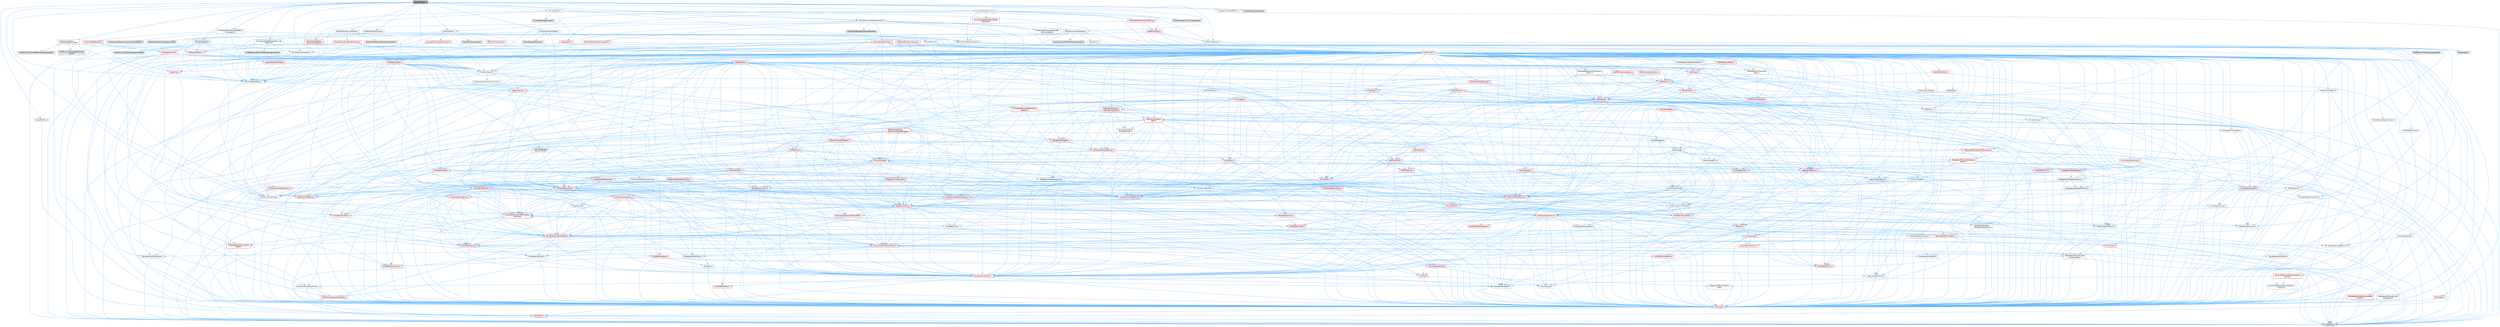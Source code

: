 digraph "SkeletalMesh.h"
{
 // INTERACTIVE_SVG=YES
 // LATEX_PDF_SIZE
  bgcolor="transparent";
  edge [fontname=Helvetica,fontsize=10,labelfontname=Helvetica,labelfontsize=10];
  node [fontname=Helvetica,fontsize=10,shape=box,height=0.2,width=0.4];
  Node1 [id="Node000001",label="SkeletalMesh.h",height=0.2,width=0.4,color="gray40", fillcolor="grey60", style="filled", fontcolor="black",tooltip=" "];
  Node1 -> Node2 [id="edge1_Node000001_Node000002",color="steelblue1",style="solid",tooltip=" "];
  Node2 [id="Node000002",label="Animation/MorphTarget.h",height=0.2,width=0.4,color="grey40", fillcolor="white", style="filled",URL="$df/d9f/MorphTarget_8h.html",tooltip=" "];
  Node2 -> Node3 [id="edge2_Node000002_Node000003",color="steelblue1",style="solid",tooltip=" "];
  Node3 [id="Node000003",label="CoreMinimal.h",height=0.2,width=0.4,color="red", fillcolor="#FFF0F0", style="filled",URL="$d7/d67/CoreMinimal_8h.html",tooltip=" "];
  Node3 -> Node4 [id="edge3_Node000003_Node000004",color="steelblue1",style="solid",tooltip=" "];
  Node4 [id="Node000004",label="CoreTypes.h",height=0.2,width=0.4,color="red", fillcolor="#FFF0F0", style="filled",URL="$dc/dec/CoreTypes_8h.html",tooltip=" "];
  Node4 -> Node5 [id="edge4_Node000004_Node000005",color="steelblue1",style="solid",tooltip=" "];
  Node5 [id="Node000005",label="HAL/Platform.h",height=0.2,width=0.4,color="red", fillcolor="#FFF0F0", style="filled",URL="$d9/dd0/Platform_8h.html",tooltip=" "];
  Node5 -> Node8 [id="edge5_Node000005_Node000008",color="steelblue1",style="solid",tooltip=" "];
  Node8 [id="Node000008",label="type_traits",height=0.2,width=0.4,color="grey60", fillcolor="#E0E0E0", style="filled",tooltip=" "];
  Node3 -> Node18 [id="edge6_Node000003_Node000018",color="steelblue1",style="solid",tooltip=" "];
  Node18 [id="Node000018",label="CoreFwd.h",height=0.2,width=0.4,color="red", fillcolor="#FFF0F0", style="filled",URL="$d1/d1e/CoreFwd_8h.html",tooltip=" "];
  Node18 -> Node4 [id="edge7_Node000018_Node000004",color="steelblue1",style="solid",tooltip=" "];
  Node18 -> Node19 [id="edge8_Node000018_Node000019",color="steelblue1",style="solid",tooltip=" "];
  Node19 [id="Node000019",label="Containers/ContainersFwd.h",height=0.2,width=0.4,color="grey40", fillcolor="white", style="filled",URL="$d4/d0a/ContainersFwd_8h.html",tooltip=" "];
  Node19 -> Node5 [id="edge9_Node000019_Node000005",color="steelblue1",style="solid",tooltip=" "];
  Node19 -> Node4 [id="edge10_Node000019_Node000004",color="steelblue1",style="solid",tooltip=" "];
  Node19 -> Node20 [id="edge11_Node000019_Node000020",color="steelblue1",style="solid",tooltip=" "];
  Node20 [id="Node000020",label="Traits/IsContiguousContainer.h",height=0.2,width=0.4,color="red", fillcolor="#FFF0F0", style="filled",URL="$d5/d3c/IsContiguousContainer_8h.html",tooltip=" "];
  Node20 -> Node4 [id="edge12_Node000020_Node000004",color="steelblue1",style="solid",tooltip=" "];
  Node18 -> Node24 [id="edge13_Node000018_Node000024",color="steelblue1",style="solid",tooltip=" "];
  Node24 [id="Node000024",label="UObject/UObjectHierarchy\lFwd.h",height=0.2,width=0.4,color="grey40", fillcolor="white", style="filled",URL="$d3/d13/UObjectHierarchyFwd_8h.html",tooltip=" "];
  Node3 -> Node24 [id="edge14_Node000003_Node000024",color="steelblue1",style="solid",tooltip=" "];
  Node3 -> Node19 [id="edge15_Node000003_Node000019",color="steelblue1",style="solid",tooltip=" "];
  Node3 -> Node25 [id="edge16_Node000003_Node000025",color="steelblue1",style="solid",tooltip=" "];
  Node25 [id="Node000025",label="Misc/VarArgs.h",height=0.2,width=0.4,color="grey40", fillcolor="white", style="filled",URL="$d5/d6f/VarArgs_8h.html",tooltip=" "];
  Node25 -> Node4 [id="edge17_Node000025_Node000004",color="steelblue1",style="solid",tooltip=" "];
  Node3 -> Node26 [id="edge18_Node000003_Node000026",color="steelblue1",style="solid",tooltip=" "];
  Node26 [id="Node000026",label="Logging/LogVerbosity.h",height=0.2,width=0.4,color="grey40", fillcolor="white", style="filled",URL="$d2/d8f/LogVerbosity_8h.html",tooltip=" "];
  Node26 -> Node4 [id="edge19_Node000026_Node000004",color="steelblue1",style="solid",tooltip=" "];
  Node3 -> Node27 [id="edge20_Node000003_Node000027",color="steelblue1",style="solid",tooltip=" "];
  Node27 [id="Node000027",label="Misc/OutputDevice.h",height=0.2,width=0.4,color="red", fillcolor="#FFF0F0", style="filled",URL="$d7/d32/OutputDevice_8h.html",tooltip=" "];
  Node27 -> Node18 [id="edge21_Node000027_Node000018",color="steelblue1",style="solid",tooltip=" "];
  Node27 -> Node4 [id="edge22_Node000027_Node000004",color="steelblue1",style="solid",tooltip=" "];
  Node27 -> Node26 [id="edge23_Node000027_Node000026",color="steelblue1",style="solid",tooltip=" "];
  Node27 -> Node25 [id="edge24_Node000027_Node000025",color="steelblue1",style="solid",tooltip=" "];
  Node3 -> Node33 [id="edge25_Node000003_Node000033",color="steelblue1",style="solid",tooltip=" "];
  Node33 [id="Node000033",label="HAL/PlatformCrt.h",height=0.2,width=0.4,color="red", fillcolor="#FFF0F0", style="filled",URL="$d8/d75/PlatformCrt_8h.html",tooltip=" "];
  Node3 -> Node43 [id="edge26_Node000003_Node000043",color="steelblue1",style="solid",tooltip=" "];
  Node43 [id="Node000043",label="HAL/PlatformMisc.h",height=0.2,width=0.4,color="red", fillcolor="#FFF0F0", style="filled",URL="$d0/df5/PlatformMisc_8h.html",tooltip=" "];
  Node43 -> Node4 [id="edge27_Node000043_Node000004",color="steelblue1",style="solid",tooltip=" "];
  Node3 -> Node62 [id="edge28_Node000003_Node000062",color="steelblue1",style="solid",tooltip=" "];
  Node62 [id="Node000062",label="Misc/AssertionMacros.h",height=0.2,width=0.4,color="red", fillcolor="#FFF0F0", style="filled",URL="$d0/dfa/AssertionMacros_8h.html",tooltip=" "];
  Node62 -> Node4 [id="edge29_Node000062_Node000004",color="steelblue1",style="solid",tooltip=" "];
  Node62 -> Node5 [id="edge30_Node000062_Node000005",color="steelblue1",style="solid",tooltip=" "];
  Node62 -> Node43 [id="edge31_Node000062_Node000043",color="steelblue1",style="solid",tooltip=" "];
  Node62 -> Node63 [id="edge32_Node000062_Node000063",color="steelblue1",style="solid",tooltip=" "];
  Node63 [id="Node000063",label="Templates/EnableIf.h",height=0.2,width=0.4,color="grey40", fillcolor="white", style="filled",URL="$d7/d60/EnableIf_8h.html",tooltip=" "];
  Node63 -> Node4 [id="edge33_Node000063_Node000004",color="steelblue1",style="solid",tooltip=" "];
  Node62 -> Node25 [id="edge34_Node000062_Node000025",color="steelblue1",style="solid",tooltip=" "];
  Node3 -> Node71 [id="edge35_Node000003_Node000071",color="steelblue1",style="solid",tooltip=" "];
  Node71 [id="Node000071",label="Templates/IsPointer.h",height=0.2,width=0.4,color="grey40", fillcolor="white", style="filled",URL="$d7/d05/IsPointer_8h.html",tooltip=" "];
  Node71 -> Node4 [id="edge36_Node000071_Node000004",color="steelblue1",style="solid",tooltip=" "];
  Node3 -> Node72 [id="edge37_Node000003_Node000072",color="steelblue1",style="solid",tooltip=" "];
  Node72 [id="Node000072",label="HAL/PlatformMemory.h",height=0.2,width=0.4,color="red", fillcolor="#FFF0F0", style="filled",URL="$de/d68/PlatformMemory_8h.html",tooltip=" "];
  Node72 -> Node4 [id="edge38_Node000072_Node000004",color="steelblue1",style="solid",tooltip=" "];
  Node3 -> Node55 [id="edge39_Node000003_Node000055",color="steelblue1",style="solid",tooltip=" "];
  Node55 [id="Node000055",label="HAL/PlatformAtomics.h",height=0.2,width=0.4,color="red", fillcolor="#FFF0F0", style="filled",URL="$d3/d36/PlatformAtomics_8h.html",tooltip=" "];
  Node55 -> Node4 [id="edge40_Node000055_Node000004",color="steelblue1",style="solid",tooltip=" "];
  Node3 -> Node77 [id="edge41_Node000003_Node000077",color="steelblue1",style="solid",tooltip=" "];
  Node77 [id="Node000077",label="Misc/Exec.h",height=0.2,width=0.4,color="grey40", fillcolor="white", style="filled",URL="$de/ddb/Exec_8h.html",tooltip=" "];
  Node77 -> Node4 [id="edge42_Node000077_Node000004",color="steelblue1",style="solid",tooltip=" "];
  Node77 -> Node62 [id="edge43_Node000077_Node000062",color="steelblue1",style="solid",tooltip=" "];
  Node3 -> Node78 [id="edge44_Node000003_Node000078",color="steelblue1",style="solid",tooltip=" "];
  Node78 [id="Node000078",label="HAL/MemoryBase.h",height=0.2,width=0.4,color="red", fillcolor="#FFF0F0", style="filled",URL="$d6/d9f/MemoryBase_8h.html",tooltip=" "];
  Node78 -> Node4 [id="edge45_Node000078_Node000004",color="steelblue1",style="solid",tooltip=" "];
  Node78 -> Node55 [id="edge46_Node000078_Node000055",color="steelblue1",style="solid",tooltip=" "];
  Node78 -> Node33 [id="edge47_Node000078_Node000033",color="steelblue1",style="solid",tooltip=" "];
  Node78 -> Node77 [id="edge48_Node000078_Node000077",color="steelblue1",style="solid",tooltip=" "];
  Node78 -> Node27 [id="edge49_Node000078_Node000027",color="steelblue1",style="solid",tooltip=" "];
  Node3 -> Node88 [id="edge50_Node000003_Node000088",color="steelblue1",style="solid",tooltip=" "];
  Node88 [id="Node000088",label="HAL/UnrealMemory.h",height=0.2,width=0.4,color="red", fillcolor="#FFF0F0", style="filled",URL="$d9/d96/UnrealMemory_8h.html",tooltip=" "];
  Node88 -> Node4 [id="edge51_Node000088_Node000004",color="steelblue1",style="solid",tooltip=" "];
  Node88 -> Node78 [id="edge52_Node000088_Node000078",color="steelblue1",style="solid",tooltip=" "];
  Node88 -> Node72 [id="edge53_Node000088_Node000072",color="steelblue1",style="solid",tooltip=" "];
  Node88 -> Node71 [id="edge54_Node000088_Node000071",color="steelblue1",style="solid",tooltip=" "];
  Node3 -> Node90 [id="edge55_Node000003_Node000090",color="steelblue1",style="solid",tooltip=" "];
  Node90 [id="Node000090",label="Templates/IsArithmetic.h",height=0.2,width=0.4,color="grey40", fillcolor="white", style="filled",URL="$d2/d5d/IsArithmetic_8h.html",tooltip=" "];
  Node90 -> Node4 [id="edge56_Node000090_Node000004",color="steelblue1",style="solid",tooltip=" "];
  Node3 -> Node84 [id="edge57_Node000003_Node000084",color="steelblue1",style="solid",tooltip=" "];
  Node84 [id="Node000084",label="Templates/AndOrNot.h",height=0.2,width=0.4,color="grey40", fillcolor="white", style="filled",URL="$db/d0a/AndOrNot_8h.html",tooltip=" "];
  Node84 -> Node4 [id="edge58_Node000084_Node000004",color="steelblue1",style="solid",tooltip=" "];
  Node3 -> Node91 [id="edge59_Node000003_Node000091",color="steelblue1",style="solid",tooltip=" "];
  Node91 [id="Node000091",label="Templates/IsPODType.h",height=0.2,width=0.4,color="grey40", fillcolor="white", style="filled",URL="$d7/db1/IsPODType_8h.html",tooltip=" "];
  Node91 -> Node4 [id="edge60_Node000091_Node000004",color="steelblue1",style="solid",tooltip=" "];
  Node3 -> Node92 [id="edge61_Node000003_Node000092",color="steelblue1",style="solid",tooltip=" "];
  Node92 [id="Node000092",label="Templates/IsUECoreType.h",height=0.2,width=0.4,color="grey40", fillcolor="white", style="filled",URL="$d1/db8/IsUECoreType_8h.html",tooltip=" "];
  Node92 -> Node4 [id="edge62_Node000092_Node000004",color="steelblue1",style="solid",tooltip=" "];
  Node92 -> Node8 [id="edge63_Node000092_Node000008",color="steelblue1",style="solid",tooltip=" "];
  Node3 -> Node85 [id="edge64_Node000003_Node000085",color="steelblue1",style="solid",tooltip=" "];
  Node85 [id="Node000085",label="Templates/IsTriviallyCopy\lConstructible.h",height=0.2,width=0.4,color="grey40", fillcolor="white", style="filled",URL="$d3/d78/IsTriviallyCopyConstructible_8h.html",tooltip=" "];
  Node85 -> Node4 [id="edge65_Node000085_Node000004",color="steelblue1",style="solid",tooltip=" "];
  Node85 -> Node8 [id="edge66_Node000085_Node000008",color="steelblue1",style="solid",tooltip=" "];
  Node3 -> Node93 [id="edge67_Node000003_Node000093",color="steelblue1",style="solid",tooltip=" "];
  Node93 [id="Node000093",label="Templates/UnrealTypeTraits.h",height=0.2,width=0.4,color="red", fillcolor="#FFF0F0", style="filled",URL="$d2/d2d/UnrealTypeTraits_8h.html",tooltip=" "];
  Node93 -> Node4 [id="edge68_Node000093_Node000004",color="steelblue1",style="solid",tooltip=" "];
  Node93 -> Node71 [id="edge69_Node000093_Node000071",color="steelblue1",style="solid",tooltip=" "];
  Node93 -> Node62 [id="edge70_Node000093_Node000062",color="steelblue1",style="solid",tooltip=" "];
  Node93 -> Node84 [id="edge71_Node000093_Node000084",color="steelblue1",style="solid",tooltip=" "];
  Node93 -> Node63 [id="edge72_Node000093_Node000063",color="steelblue1",style="solid",tooltip=" "];
  Node93 -> Node90 [id="edge73_Node000093_Node000090",color="steelblue1",style="solid",tooltip=" "];
  Node93 -> Node91 [id="edge74_Node000093_Node000091",color="steelblue1",style="solid",tooltip=" "];
  Node93 -> Node92 [id="edge75_Node000093_Node000092",color="steelblue1",style="solid",tooltip=" "];
  Node93 -> Node85 [id="edge76_Node000093_Node000085",color="steelblue1",style="solid",tooltip=" "];
  Node3 -> Node63 [id="edge77_Node000003_Node000063",color="steelblue1",style="solid",tooltip=" "];
  Node3 -> Node95 [id="edge78_Node000003_Node000095",color="steelblue1",style="solid",tooltip=" "];
  Node95 [id="Node000095",label="Templates/RemoveReference.h",height=0.2,width=0.4,color="grey40", fillcolor="white", style="filled",URL="$da/dbe/RemoveReference_8h.html",tooltip=" "];
  Node95 -> Node4 [id="edge79_Node000095_Node000004",color="steelblue1",style="solid",tooltip=" "];
  Node3 -> Node96 [id="edge80_Node000003_Node000096",color="steelblue1",style="solid",tooltip=" "];
  Node96 [id="Node000096",label="Templates/IntegralConstant.h",height=0.2,width=0.4,color="grey40", fillcolor="white", style="filled",URL="$db/d1b/IntegralConstant_8h.html",tooltip=" "];
  Node96 -> Node4 [id="edge81_Node000096_Node000004",color="steelblue1",style="solid",tooltip=" "];
  Node3 -> Node97 [id="edge82_Node000003_Node000097",color="steelblue1",style="solid",tooltip=" "];
  Node97 [id="Node000097",label="Templates/IsClass.h",height=0.2,width=0.4,color="grey40", fillcolor="white", style="filled",URL="$db/dcb/IsClass_8h.html",tooltip=" "];
  Node97 -> Node4 [id="edge83_Node000097_Node000004",color="steelblue1",style="solid",tooltip=" "];
  Node3 -> Node98 [id="edge84_Node000003_Node000098",color="steelblue1",style="solid",tooltip=" "];
  Node98 [id="Node000098",label="Templates/TypeCompatible\lBytes.h",height=0.2,width=0.4,color="red", fillcolor="#FFF0F0", style="filled",URL="$df/d0a/TypeCompatibleBytes_8h.html",tooltip=" "];
  Node98 -> Node4 [id="edge85_Node000098_Node000004",color="steelblue1",style="solid",tooltip=" "];
  Node98 -> Node8 [id="edge86_Node000098_Node000008",color="steelblue1",style="solid",tooltip=" "];
  Node3 -> Node20 [id="edge87_Node000003_Node000020",color="steelblue1",style="solid",tooltip=" "];
  Node3 -> Node99 [id="edge88_Node000003_Node000099",color="steelblue1",style="solid",tooltip=" "];
  Node99 [id="Node000099",label="Templates/UnrealTemplate.h",height=0.2,width=0.4,color="red", fillcolor="#FFF0F0", style="filled",URL="$d4/d24/UnrealTemplate_8h.html",tooltip=" "];
  Node99 -> Node4 [id="edge89_Node000099_Node000004",color="steelblue1",style="solid",tooltip=" "];
  Node99 -> Node71 [id="edge90_Node000099_Node000071",color="steelblue1",style="solid",tooltip=" "];
  Node99 -> Node88 [id="edge91_Node000099_Node000088",color="steelblue1",style="solid",tooltip=" "];
  Node99 -> Node93 [id="edge92_Node000099_Node000093",color="steelblue1",style="solid",tooltip=" "];
  Node99 -> Node95 [id="edge93_Node000099_Node000095",color="steelblue1",style="solid",tooltip=" "];
  Node99 -> Node98 [id="edge94_Node000099_Node000098",color="steelblue1",style="solid",tooltip=" "];
  Node99 -> Node20 [id="edge95_Node000099_Node000020",color="steelblue1",style="solid",tooltip=" "];
  Node99 -> Node8 [id="edge96_Node000099_Node000008",color="steelblue1",style="solid",tooltip=" "];
  Node3 -> Node48 [id="edge97_Node000003_Node000048",color="steelblue1",style="solid",tooltip=" "];
  Node48 [id="Node000048",label="Math/NumericLimits.h",height=0.2,width=0.4,color="grey40", fillcolor="white", style="filled",URL="$df/d1b/NumericLimits_8h.html",tooltip=" "];
  Node48 -> Node4 [id="edge98_Node000048_Node000004",color="steelblue1",style="solid",tooltip=" "];
  Node3 -> Node103 [id="edge99_Node000003_Node000103",color="steelblue1",style="solid",tooltip=" "];
  Node103 [id="Node000103",label="HAL/PlatformMath.h",height=0.2,width=0.4,color="red", fillcolor="#FFF0F0", style="filled",URL="$dc/d53/PlatformMath_8h.html",tooltip=" "];
  Node103 -> Node4 [id="edge100_Node000103_Node000004",color="steelblue1",style="solid",tooltip=" "];
  Node3 -> Node86 [id="edge101_Node000003_Node000086",color="steelblue1",style="solid",tooltip=" "];
  Node86 [id="Node000086",label="Templates/IsTriviallyCopy\lAssignable.h",height=0.2,width=0.4,color="grey40", fillcolor="white", style="filled",URL="$d2/df2/IsTriviallyCopyAssignable_8h.html",tooltip=" "];
  Node86 -> Node4 [id="edge102_Node000086_Node000004",color="steelblue1",style="solid",tooltip=" "];
  Node86 -> Node8 [id="edge103_Node000086_Node000008",color="steelblue1",style="solid",tooltip=" "];
  Node3 -> Node111 [id="edge104_Node000003_Node000111",color="steelblue1",style="solid",tooltip=" "];
  Node111 [id="Node000111",label="Templates/MemoryOps.h",height=0.2,width=0.4,color="red", fillcolor="#FFF0F0", style="filled",URL="$db/dea/MemoryOps_8h.html",tooltip=" "];
  Node111 -> Node4 [id="edge105_Node000111_Node000004",color="steelblue1",style="solid",tooltip=" "];
  Node111 -> Node88 [id="edge106_Node000111_Node000088",color="steelblue1",style="solid",tooltip=" "];
  Node111 -> Node86 [id="edge107_Node000111_Node000086",color="steelblue1",style="solid",tooltip=" "];
  Node111 -> Node85 [id="edge108_Node000111_Node000085",color="steelblue1",style="solid",tooltip=" "];
  Node111 -> Node93 [id="edge109_Node000111_Node000093",color="steelblue1",style="solid",tooltip=" "];
  Node111 -> Node8 [id="edge110_Node000111_Node000008",color="steelblue1",style="solid",tooltip=" "];
  Node3 -> Node112 [id="edge111_Node000003_Node000112",color="steelblue1",style="solid",tooltip=" "];
  Node112 [id="Node000112",label="Containers/ContainerAllocation\lPolicies.h",height=0.2,width=0.4,color="red", fillcolor="#FFF0F0", style="filled",URL="$d7/dff/ContainerAllocationPolicies_8h.html",tooltip=" "];
  Node112 -> Node4 [id="edge112_Node000112_Node000004",color="steelblue1",style="solid",tooltip=" "];
  Node112 -> Node112 [id="edge113_Node000112_Node000112",color="steelblue1",style="solid",tooltip=" "];
  Node112 -> Node103 [id="edge114_Node000112_Node000103",color="steelblue1",style="solid",tooltip=" "];
  Node112 -> Node88 [id="edge115_Node000112_Node000088",color="steelblue1",style="solid",tooltip=" "];
  Node112 -> Node48 [id="edge116_Node000112_Node000048",color="steelblue1",style="solid",tooltip=" "];
  Node112 -> Node62 [id="edge117_Node000112_Node000062",color="steelblue1",style="solid",tooltip=" "];
  Node112 -> Node111 [id="edge118_Node000112_Node000111",color="steelblue1",style="solid",tooltip=" "];
  Node112 -> Node98 [id="edge119_Node000112_Node000098",color="steelblue1",style="solid",tooltip=" "];
  Node112 -> Node8 [id="edge120_Node000112_Node000008",color="steelblue1",style="solid",tooltip=" "];
  Node3 -> Node115 [id="edge121_Node000003_Node000115",color="steelblue1",style="solid",tooltip=" "];
  Node115 [id="Node000115",label="Templates/IsEnumClass.h",height=0.2,width=0.4,color="grey40", fillcolor="white", style="filled",URL="$d7/d15/IsEnumClass_8h.html",tooltip=" "];
  Node115 -> Node4 [id="edge122_Node000115_Node000004",color="steelblue1",style="solid",tooltip=" "];
  Node115 -> Node84 [id="edge123_Node000115_Node000084",color="steelblue1",style="solid",tooltip=" "];
  Node3 -> Node116 [id="edge124_Node000003_Node000116",color="steelblue1",style="solid",tooltip=" "];
  Node116 [id="Node000116",label="HAL/PlatformProperties.h",height=0.2,width=0.4,color="red", fillcolor="#FFF0F0", style="filled",URL="$d9/db0/PlatformProperties_8h.html",tooltip=" "];
  Node116 -> Node4 [id="edge125_Node000116_Node000004",color="steelblue1",style="solid",tooltip=" "];
  Node3 -> Node119 [id="edge126_Node000003_Node000119",color="steelblue1",style="solid",tooltip=" "];
  Node119 [id="Node000119",label="Misc/EngineVersionBase.h",height=0.2,width=0.4,color="grey40", fillcolor="white", style="filled",URL="$d5/d2b/EngineVersionBase_8h.html",tooltip=" "];
  Node119 -> Node4 [id="edge127_Node000119_Node000004",color="steelblue1",style="solid",tooltip=" "];
  Node3 -> Node120 [id="edge128_Node000003_Node000120",color="steelblue1",style="solid",tooltip=" "];
  Node120 [id="Node000120",label="Internationalization\l/TextNamespaceFwd.h",height=0.2,width=0.4,color="grey40", fillcolor="white", style="filled",URL="$d8/d97/TextNamespaceFwd_8h.html",tooltip=" "];
  Node120 -> Node4 [id="edge129_Node000120_Node000004",color="steelblue1",style="solid",tooltip=" "];
  Node3 -> Node121 [id="edge130_Node000003_Node000121",color="steelblue1",style="solid",tooltip=" "];
  Node121 [id="Node000121",label="Serialization/Archive.h",height=0.2,width=0.4,color="red", fillcolor="#FFF0F0", style="filled",URL="$d7/d3b/Archive_8h.html",tooltip=" "];
  Node121 -> Node18 [id="edge131_Node000121_Node000018",color="steelblue1",style="solid",tooltip=" "];
  Node121 -> Node4 [id="edge132_Node000121_Node000004",color="steelblue1",style="solid",tooltip=" "];
  Node121 -> Node116 [id="edge133_Node000121_Node000116",color="steelblue1",style="solid",tooltip=" "];
  Node121 -> Node120 [id="edge134_Node000121_Node000120",color="steelblue1",style="solid",tooltip=" "];
  Node121 -> Node62 [id="edge135_Node000121_Node000062",color="steelblue1",style="solid",tooltip=" "];
  Node121 -> Node119 [id="edge136_Node000121_Node000119",color="steelblue1",style="solid",tooltip=" "];
  Node121 -> Node25 [id="edge137_Node000121_Node000025",color="steelblue1",style="solid",tooltip=" "];
  Node121 -> Node63 [id="edge138_Node000121_Node000063",color="steelblue1",style="solid",tooltip=" "];
  Node121 -> Node115 [id="edge139_Node000121_Node000115",color="steelblue1",style="solid",tooltip=" "];
  Node121 -> Node99 [id="edge140_Node000121_Node000099",color="steelblue1",style="solid",tooltip=" "];
  Node121 -> Node124 [id="edge141_Node000121_Node000124",color="steelblue1",style="solid",tooltip=" "];
  Node124 [id="Node000124",label="UObject/ObjectVersion.h",height=0.2,width=0.4,color="grey40", fillcolor="white", style="filled",URL="$da/d63/ObjectVersion_8h.html",tooltip=" "];
  Node124 -> Node4 [id="edge142_Node000124_Node000004",color="steelblue1",style="solid",tooltip=" "];
  Node3 -> Node125 [id="edge143_Node000003_Node000125",color="steelblue1",style="solid",tooltip=" "];
  Node125 [id="Node000125",label="Templates/Less.h",height=0.2,width=0.4,color="grey40", fillcolor="white", style="filled",URL="$de/dc8/Less_8h.html",tooltip=" "];
  Node125 -> Node4 [id="edge144_Node000125_Node000004",color="steelblue1",style="solid",tooltip=" "];
  Node125 -> Node99 [id="edge145_Node000125_Node000099",color="steelblue1",style="solid",tooltip=" "];
  Node3 -> Node126 [id="edge146_Node000003_Node000126",color="steelblue1",style="solid",tooltip=" "];
  Node126 [id="Node000126",label="Templates/Sorting.h",height=0.2,width=0.4,color="red", fillcolor="#FFF0F0", style="filled",URL="$d3/d9e/Sorting_8h.html",tooltip=" "];
  Node126 -> Node4 [id="edge147_Node000126_Node000004",color="steelblue1",style="solid",tooltip=" "];
  Node126 -> Node103 [id="edge148_Node000126_Node000103",color="steelblue1",style="solid",tooltip=" "];
  Node126 -> Node125 [id="edge149_Node000126_Node000125",color="steelblue1",style="solid",tooltip=" "];
  Node3 -> Node137 [id="edge150_Node000003_Node000137",color="steelblue1",style="solid",tooltip=" "];
  Node137 [id="Node000137",label="Misc/Char.h",height=0.2,width=0.4,color="red", fillcolor="#FFF0F0", style="filled",URL="$d0/d58/Char_8h.html",tooltip=" "];
  Node137 -> Node4 [id="edge151_Node000137_Node000004",color="steelblue1",style="solid",tooltip=" "];
  Node137 -> Node8 [id="edge152_Node000137_Node000008",color="steelblue1",style="solid",tooltip=" "];
  Node3 -> Node140 [id="edge153_Node000003_Node000140",color="steelblue1",style="solid",tooltip=" "];
  Node140 [id="Node000140",label="GenericPlatform/GenericPlatform\lStricmp.h",height=0.2,width=0.4,color="grey40", fillcolor="white", style="filled",URL="$d2/d86/GenericPlatformStricmp_8h.html",tooltip=" "];
  Node140 -> Node4 [id="edge154_Node000140_Node000004",color="steelblue1",style="solid",tooltip=" "];
  Node3 -> Node141 [id="edge155_Node000003_Node000141",color="steelblue1",style="solid",tooltip=" "];
  Node141 [id="Node000141",label="GenericPlatform/GenericPlatform\lString.h",height=0.2,width=0.4,color="red", fillcolor="#FFF0F0", style="filled",URL="$dd/d20/GenericPlatformString_8h.html",tooltip=" "];
  Node141 -> Node4 [id="edge156_Node000141_Node000004",color="steelblue1",style="solid",tooltip=" "];
  Node141 -> Node140 [id="edge157_Node000141_Node000140",color="steelblue1",style="solid",tooltip=" "];
  Node141 -> Node63 [id="edge158_Node000141_Node000063",color="steelblue1",style="solid",tooltip=" "];
  Node141 -> Node8 [id="edge159_Node000141_Node000008",color="steelblue1",style="solid",tooltip=" "];
  Node3 -> Node74 [id="edge160_Node000003_Node000074",color="steelblue1",style="solid",tooltip=" "];
  Node74 [id="Node000074",label="HAL/PlatformString.h",height=0.2,width=0.4,color="red", fillcolor="#FFF0F0", style="filled",URL="$db/db5/PlatformString_8h.html",tooltip=" "];
  Node74 -> Node4 [id="edge161_Node000074_Node000004",color="steelblue1",style="solid",tooltip=" "];
  Node3 -> Node144 [id="edge162_Node000003_Node000144",color="steelblue1",style="solid",tooltip=" "];
  Node144 [id="Node000144",label="Misc/CString.h",height=0.2,width=0.4,color="red", fillcolor="#FFF0F0", style="filled",URL="$d2/d49/CString_8h.html",tooltip=" "];
  Node144 -> Node4 [id="edge163_Node000144_Node000004",color="steelblue1",style="solid",tooltip=" "];
  Node144 -> Node33 [id="edge164_Node000144_Node000033",color="steelblue1",style="solid",tooltip=" "];
  Node144 -> Node74 [id="edge165_Node000144_Node000074",color="steelblue1",style="solid",tooltip=" "];
  Node144 -> Node62 [id="edge166_Node000144_Node000062",color="steelblue1",style="solid",tooltip=" "];
  Node144 -> Node137 [id="edge167_Node000144_Node000137",color="steelblue1",style="solid",tooltip=" "];
  Node144 -> Node25 [id="edge168_Node000144_Node000025",color="steelblue1",style="solid",tooltip=" "];
  Node3 -> Node145 [id="edge169_Node000003_Node000145",color="steelblue1",style="solid",tooltip=" "];
  Node145 [id="Node000145",label="Misc/Crc.h",height=0.2,width=0.4,color="red", fillcolor="#FFF0F0", style="filled",URL="$d4/dd2/Crc_8h.html",tooltip=" "];
  Node145 -> Node4 [id="edge170_Node000145_Node000004",color="steelblue1",style="solid",tooltip=" "];
  Node145 -> Node74 [id="edge171_Node000145_Node000074",color="steelblue1",style="solid",tooltip=" "];
  Node145 -> Node62 [id="edge172_Node000145_Node000062",color="steelblue1",style="solid",tooltip=" "];
  Node145 -> Node144 [id="edge173_Node000145_Node000144",color="steelblue1",style="solid",tooltip=" "];
  Node145 -> Node137 [id="edge174_Node000145_Node000137",color="steelblue1",style="solid",tooltip=" "];
  Node145 -> Node93 [id="edge175_Node000145_Node000093",color="steelblue1",style="solid",tooltip=" "];
  Node3 -> Node136 [id="edge176_Node000003_Node000136",color="steelblue1",style="solid",tooltip=" "];
  Node136 [id="Node000136",label="Math/UnrealMathUtility.h",height=0.2,width=0.4,color="red", fillcolor="#FFF0F0", style="filled",URL="$db/db8/UnrealMathUtility_8h.html",tooltip=" "];
  Node136 -> Node4 [id="edge177_Node000136_Node000004",color="steelblue1",style="solid",tooltip=" "];
  Node136 -> Node62 [id="edge178_Node000136_Node000062",color="steelblue1",style="solid",tooltip=" "];
  Node136 -> Node103 [id="edge179_Node000136_Node000103",color="steelblue1",style="solid",tooltip=" "];
  Node3 -> Node146 [id="edge180_Node000003_Node000146",color="steelblue1",style="solid",tooltip=" "];
  Node146 [id="Node000146",label="Containers/UnrealString.h",height=0.2,width=0.4,color="red", fillcolor="#FFF0F0", style="filled",URL="$d5/dba/UnrealString_8h.html",tooltip=" "];
  Node3 -> Node150 [id="edge181_Node000003_Node000150",color="steelblue1",style="solid",tooltip=" "];
  Node150 [id="Node000150",label="Containers/Array.h",height=0.2,width=0.4,color="red", fillcolor="#FFF0F0", style="filled",URL="$df/dd0/Array_8h.html",tooltip=" "];
  Node150 -> Node4 [id="edge182_Node000150_Node000004",color="steelblue1",style="solid",tooltip=" "];
  Node150 -> Node62 [id="edge183_Node000150_Node000062",color="steelblue1",style="solid",tooltip=" "];
  Node150 -> Node88 [id="edge184_Node000150_Node000088",color="steelblue1",style="solid",tooltip=" "];
  Node150 -> Node93 [id="edge185_Node000150_Node000093",color="steelblue1",style="solid",tooltip=" "];
  Node150 -> Node99 [id="edge186_Node000150_Node000099",color="steelblue1",style="solid",tooltip=" "];
  Node150 -> Node112 [id="edge187_Node000150_Node000112",color="steelblue1",style="solid",tooltip=" "];
  Node150 -> Node121 [id="edge188_Node000150_Node000121",color="steelblue1",style="solid",tooltip=" "];
  Node150 -> Node129 [id="edge189_Node000150_Node000129",color="steelblue1",style="solid",tooltip=" "];
  Node129 [id="Node000129",label="Templates/Invoke.h",height=0.2,width=0.4,color="red", fillcolor="#FFF0F0", style="filled",URL="$d7/deb/Invoke_8h.html",tooltip=" "];
  Node129 -> Node4 [id="edge190_Node000129_Node000004",color="steelblue1",style="solid",tooltip=" "];
  Node129 -> Node99 [id="edge191_Node000129_Node000099",color="steelblue1",style="solid",tooltip=" "];
  Node129 -> Node8 [id="edge192_Node000129_Node000008",color="steelblue1",style="solid",tooltip=" "];
  Node150 -> Node125 [id="edge193_Node000150_Node000125",color="steelblue1",style="solid",tooltip=" "];
  Node150 -> Node126 [id="edge194_Node000150_Node000126",color="steelblue1",style="solid",tooltip=" "];
  Node150 -> Node173 [id="edge195_Node000150_Node000173",color="steelblue1",style="solid",tooltip=" "];
  Node173 [id="Node000173",label="Templates/AlignmentTemplates.h",height=0.2,width=0.4,color="red", fillcolor="#FFF0F0", style="filled",URL="$dd/d32/AlignmentTemplates_8h.html",tooltip=" "];
  Node173 -> Node4 [id="edge196_Node000173_Node000004",color="steelblue1",style="solid",tooltip=" "];
  Node173 -> Node71 [id="edge197_Node000173_Node000071",color="steelblue1",style="solid",tooltip=" "];
  Node150 -> Node8 [id="edge198_Node000150_Node000008",color="steelblue1",style="solid",tooltip=" "];
  Node3 -> Node174 [id="edge199_Node000003_Node000174",color="steelblue1",style="solid",tooltip=" "];
  Node174 [id="Node000174",label="Misc/FrameNumber.h",height=0.2,width=0.4,color="grey40", fillcolor="white", style="filled",URL="$dd/dbd/FrameNumber_8h.html",tooltip=" "];
  Node174 -> Node4 [id="edge200_Node000174_Node000004",color="steelblue1",style="solid",tooltip=" "];
  Node174 -> Node48 [id="edge201_Node000174_Node000048",color="steelblue1",style="solid",tooltip=" "];
  Node174 -> Node136 [id="edge202_Node000174_Node000136",color="steelblue1",style="solid",tooltip=" "];
  Node174 -> Node63 [id="edge203_Node000174_Node000063",color="steelblue1",style="solid",tooltip=" "];
  Node174 -> Node93 [id="edge204_Node000174_Node000093",color="steelblue1",style="solid",tooltip=" "];
  Node3 -> Node175 [id="edge205_Node000003_Node000175",color="steelblue1",style="solid",tooltip=" "];
  Node175 [id="Node000175",label="Misc/Timespan.h",height=0.2,width=0.4,color="grey40", fillcolor="white", style="filled",URL="$da/dd9/Timespan_8h.html",tooltip=" "];
  Node175 -> Node4 [id="edge206_Node000175_Node000004",color="steelblue1",style="solid",tooltip=" "];
  Node175 -> Node176 [id="edge207_Node000175_Node000176",color="steelblue1",style="solid",tooltip=" "];
  Node176 [id="Node000176",label="Math/Interval.h",height=0.2,width=0.4,color="grey40", fillcolor="white", style="filled",URL="$d1/d55/Interval_8h.html",tooltip=" "];
  Node176 -> Node4 [id="edge208_Node000176_Node000004",color="steelblue1",style="solid",tooltip=" "];
  Node176 -> Node90 [id="edge209_Node000176_Node000090",color="steelblue1",style="solid",tooltip=" "];
  Node176 -> Node93 [id="edge210_Node000176_Node000093",color="steelblue1",style="solid",tooltip=" "];
  Node176 -> Node48 [id="edge211_Node000176_Node000048",color="steelblue1",style="solid",tooltip=" "];
  Node176 -> Node136 [id="edge212_Node000176_Node000136",color="steelblue1",style="solid",tooltip=" "];
  Node175 -> Node136 [id="edge213_Node000175_Node000136",color="steelblue1",style="solid",tooltip=" "];
  Node175 -> Node62 [id="edge214_Node000175_Node000062",color="steelblue1",style="solid",tooltip=" "];
  Node3 -> Node177 [id="edge215_Node000003_Node000177",color="steelblue1",style="solid",tooltip=" "];
  Node177 [id="Node000177",label="Containers/StringConv.h",height=0.2,width=0.4,color="red", fillcolor="#FFF0F0", style="filled",URL="$d3/ddf/StringConv_8h.html",tooltip=" "];
  Node177 -> Node4 [id="edge216_Node000177_Node000004",color="steelblue1",style="solid",tooltip=" "];
  Node177 -> Node62 [id="edge217_Node000177_Node000062",color="steelblue1",style="solid",tooltip=" "];
  Node177 -> Node112 [id="edge218_Node000177_Node000112",color="steelblue1",style="solid",tooltip=" "];
  Node177 -> Node150 [id="edge219_Node000177_Node000150",color="steelblue1",style="solid",tooltip=" "];
  Node177 -> Node144 [id="edge220_Node000177_Node000144",color="steelblue1",style="solid",tooltip=" "];
  Node177 -> Node178 [id="edge221_Node000177_Node000178",color="steelblue1",style="solid",tooltip=" "];
  Node178 [id="Node000178",label="Templates/IsArray.h",height=0.2,width=0.4,color="grey40", fillcolor="white", style="filled",URL="$d8/d8d/IsArray_8h.html",tooltip=" "];
  Node178 -> Node4 [id="edge222_Node000178_Node000004",color="steelblue1",style="solid",tooltip=" "];
  Node177 -> Node99 [id="edge223_Node000177_Node000099",color="steelblue1",style="solid",tooltip=" "];
  Node177 -> Node93 [id="edge224_Node000177_Node000093",color="steelblue1",style="solid",tooltip=" "];
  Node177 -> Node20 [id="edge225_Node000177_Node000020",color="steelblue1",style="solid",tooltip=" "];
  Node177 -> Node8 [id="edge226_Node000177_Node000008",color="steelblue1",style="solid",tooltip=" "];
  Node3 -> Node179 [id="edge227_Node000003_Node000179",color="steelblue1",style="solid",tooltip=" "];
  Node179 [id="Node000179",label="UObject/UnrealNames.h",height=0.2,width=0.4,color="red", fillcolor="#FFF0F0", style="filled",URL="$d8/db1/UnrealNames_8h.html",tooltip=" "];
  Node179 -> Node4 [id="edge228_Node000179_Node000004",color="steelblue1",style="solid",tooltip=" "];
  Node3 -> Node181 [id="edge229_Node000003_Node000181",color="steelblue1",style="solid",tooltip=" "];
  Node181 [id="Node000181",label="UObject/NameTypes.h",height=0.2,width=0.4,color="red", fillcolor="#FFF0F0", style="filled",URL="$d6/d35/NameTypes_8h.html",tooltip=" "];
  Node181 -> Node4 [id="edge230_Node000181_Node000004",color="steelblue1",style="solid",tooltip=" "];
  Node181 -> Node62 [id="edge231_Node000181_Node000062",color="steelblue1",style="solid",tooltip=" "];
  Node181 -> Node88 [id="edge232_Node000181_Node000088",color="steelblue1",style="solid",tooltip=" "];
  Node181 -> Node93 [id="edge233_Node000181_Node000093",color="steelblue1",style="solid",tooltip=" "];
  Node181 -> Node99 [id="edge234_Node000181_Node000099",color="steelblue1",style="solid",tooltip=" "];
  Node181 -> Node146 [id="edge235_Node000181_Node000146",color="steelblue1",style="solid",tooltip=" "];
  Node181 -> Node177 [id="edge236_Node000181_Node000177",color="steelblue1",style="solid",tooltip=" "];
  Node181 -> Node179 [id="edge237_Node000181_Node000179",color="steelblue1",style="solid",tooltip=" "];
  Node181 -> Node158 [id="edge238_Node000181_Node000158",color="steelblue1",style="solid",tooltip=" "];
  Node158 [id="Node000158",label="Serialization/MemoryLayout.h",height=0.2,width=0.4,color="red", fillcolor="#FFF0F0", style="filled",URL="$d7/d66/MemoryLayout_8h.html",tooltip=" "];
  Node158 -> Node161 [id="edge239_Node000158_Node000161",color="steelblue1",style="solid",tooltip=" "];
  Node161 [id="Node000161",label="Containers/EnumAsByte.h",height=0.2,width=0.4,color="grey40", fillcolor="white", style="filled",URL="$d6/d9a/EnumAsByte_8h.html",tooltip=" "];
  Node161 -> Node4 [id="edge240_Node000161_Node000004",color="steelblue1",style="solid",tooltip=" "];
  Node161 -> Node91 [id="edge241_Node000161_Node000091",color="steelblue1",style="solid",tooltip=" "];
  Node161 -> Node162 [id="edge242_Node000161_Node000162",color="steelblue1",style="solid",tooltip=" "];
  Node162 [id="Node000162",label="Templates/TypeHash.h",height=0.2,width=0.4,color="red", fillcolor="#FFF0F0", style="filled",URL="$d1/d62/TypeHash_8h.html",tooltip=" "];
  Node162 -> Node4 [id="edge243_Node000162_Node000004",color="steelblue1",style="solid",tooltip=" "];
  Node162 -> Node145 [id="edge244_Node000162_Node000145",color="steelblue1",style="solid",tooltip=" "];
  Node162 -> Node8 [id="edge245_Node000162_Node000008",color="steelblue1",style="solid",tooltip=" "];
  Node158 -> Node88 [id="edge246_Node000158_Node000088",color="steelblue1",style="solid",tooltip=" "];
  Node158 -> Node63 [id="edge247_Node000158_Node000063",color="steelblue1",style="solid",tooltip=" "];
  Node158 -> Node99 [id="edge248_Node000158_Node000099",color="steelblue1",style="solid",tooltip=" "];
  Node3 -> Node189 [id="edge249_Node000003_Node000189",color="steelblue1",style="solid",tooltip=" "];
  Node189 [id="Node000189",label="Misc/Parse.h",height=0.2,width=0.4,color="red", fillcolor="#FFF0F0", style="filled",URL="$dc/d71/Parse_8h.html",tooltip=" "];
  Node189 -> Node146 [id="edge250_Node000189_Node000146",color="steelblue1",style="solid",tooltip=" "];
  Node189 -> Node4 [id="edge251_Node000189_Node000004",color="steelblue1",style="solid",tooltip=" "];
  Node189 -> Node33 [id="edge252_Node000189_Node000033",color="steelblue1",style="solid",tooltip=" "];
  Node189 -> Node50 [id="edge253_Node000189_Node000050",color="steelblue1",style="solid",tooltip=" "];
  Node50 [id="Node000050",label="Misc/EnumClassFlags.h",height=0.2,width=0.4,color="grey40", fillcolor="white", style="filled",URL="$d8/de7/EnumClassFlags_8h.html",tooltip=" "];
  Node189 -> Node190 [id="edge254_Node000189_Node000190",color="steelblue1",style="solid",tooltip=" "];
  Node190 [id="Node000190",label="Templates/Function.h",height=0.2,width=0.4,color="red", fillcolor="#FFF0F0", style="filled",URL="$df/df5/Function_8h.html",tooltip=" "];
  Node190 -> Node4 [id="edge255_Node000190_Node000004",color="steelblue1",style="solid",tooltip=" "];
  Node190 -> Node62 [id="edge256_Node000190_Node000062",color="steelblue1",style="solid",tooltip=" "];
  Node190 -> Node88 [id="edge257_Node000190_Node000088",color="steelblue1",style="solid",tooltip=" "];
  Node190 -> Node93 [id="edge258_Node000190_Node000093",color="steelblue1",style="solid",tooltip=" "];
  Node190 -> Node129 [id="edge259_Node000190_Node000129",color="steelblue1",style="solid",tooltip=" "];
  Node190 -> Node99 [id="edge260_Node000190_Node000099",color="steelblue1",style="solid",tooltip=" "];
  Node190 -> Node136 [id="edge261_Node000190_Node000136",color="steelblue1",style="solid",tooltip=" "];
  Node190 -> Node8 [id="edge262_Node000190_Node000008",color="steelblue1",style="solid",tooltip=" "];
  Node3 -> Node173 [id="edge263_Node000003_Node000173",color="steelblue1",style="solid",tooltip=" "];
  Node3 -> Node192 [id="edge264_Node000003_Node000192",color="steelblue1",style="solid",tooltip=" "];
  Node192 [id="Node000192",label="Misc/StructBuilder.h",height=0.2,width=0.4,color="grey40", fillcolor="white", style="filled",URL="$d9/db3/StructBuilder_8h.html",tooltip=" "];
  Node192 -> Node4 [id="edge265_Node000192_Node000004",color="steelblue1",style="solid",tooltip=" "];
  Node192 -> Node136 [id="edge266_Node000192_Node000136",color="steelblue1",style="solid",tooltip=" "];
  Node192 -> Node173 [id="edge267_Node000192_Node000173",color="steelblue1",style="solid",tooltip=" "];
  Node3 -> Node105 [id="edge268_Node000003_Node000105",color="steelblue1",style="solid",tooltip=" "];
  Node105 [id="Node000105",label="Templates/Decay.h",height=0.2,width=0.4,color="grey40", fillcolor="white", style="filled",URL="$dd/d0f/Decay_8h.html",tooltip=" "];
  Node105 -> Node4 [id="edge269_Node000105_Node000004",color="steelblue1",style="solid",tooltip=" "];
  Node105 -> Node95 [id="edge270_Node000105_Node000095",color="steelblue1",style="solid",tooltip=" "];
  Node105 -> Node8 [id="edge271_Node000105_Node000008",color="steelblue1",style="solid",tooltip=" "];
  Node3 -> Node193 [id="edge272_Node000003_Node000193",color="steelblue1",style="solid",tooltip=" "];
  Node193 [id="Node000193",label="Templates/PointerIsConvertible\lFromTo.h",height=0.2,width=0.4,color="red", fillcolor="#FFF0F0", style="filled",URL="$d6/d65/PointerIsConvertibleFromTo_8h.html",tooltip=" "];
  Node193 -> Node4 [id="edge273_Node000193_Node000004",color="steelblue1",style="solid",tooltip=" "];
  Node193 -> Node8 [id="edge274_Node000193_Node000008",color="steelblue1",style="solid",tooltip=" "];
  Node3 -> Node129 [id="edge275_Node000003_Node000129",color="steelblue1",style="solid",tooltip=" "];
  Node3 -> Node190 [id="edge276_Node000003_Node000190",color="steelblue1",style="solid",tooltip=" "];
  Node3 -> Node162 [id="edge277_Node000003_Node000162",color="steelblue1",style="solid",tooltip=" "];
  Node3 -> Node194 [id="edge278_Node000003_Node000194",color="steelblue1",style="solid",tooltip=" "];
  Node194 [id="Node000194",label="Containers/ScriptArray.h",height=0.2,width=0.4,color="red", fillcolor="#FFF0F0", style="filled",URL="$dc/daf/ScriptArray_8h.html",tooltip=" "];
  Node194 -> Node4 [id="edge279_Node000194_Node000004",color="steelblue1",style="solid",tooltip=" "];
  Node194 -> Node62 [id="edge280_Node000194_Node000062",color="steelblue1",style="solid",tooltip=" "];
  Node194 -> Node88 [id="edge281_Node000194_Node000088",color="steelblue1",style="solid",tooltip=" "];
  Node194 -> Node112 [id="edge282_Node000194_Node000112",color="steelblue1",style="solid",tooltip=" "];
  Node194 -> Node150 [id="edge283_Node000194_Node000150",color="steelblue1",style="solid",tooltip=" "];
  Node3 -> Node195 [id="edge284_Node000003_Node000195",color="steelblue1",style="solid",tooltip=" "];
  Node195 [id="Node000195",label="Containers/BitArray.h",height=0.2,width=0.4,color="red", fillcolor="#FFF0F0", style="filled",URL="$d1/de4/BitArray_8h.html",tooltip=" "];
  Node195 -> Node112 [id="edge285_Node000195_Node000112",color="steelblue1",style="solid",tooltip=" "];
  Node195 -> Node4 [id="edge286_Node000195_Node000004",color="steelblue1",style="solid",tooltip=" "];
  Node195 -> Node55 [id="edge287_Node000195_Node000055",color="steelblue1",style="solid",tooltip=" "];
  Node195 -> Node88 [id="edge288_Node000195_Node000088",color="steelblue1",style="solid",tooltip=" "];
  Node195 -> Node136 [id="edge289_Node000195_Node000136",color="steelblue1",style="solid",tooltip=" "];
  Node195 -> Node62 [id="edge290_Node000195_Node000062",color="steelblue1",style="solid",tooltip=" "];
  Node195 -> Node50 [id="edge291_Node000195_Node000050",color="steelblue1",style="solid",tooltip=" "];
  Node195 -> Node121 [id="edge292_Node000195_Node000121",color="steelblue1",style="solid",tooltip=" "];
  Node195 -> Node158 [id="edge293_Node000195_Node000158",color="steelblue1",style="solid",tooltip=" "];
  Node195 -> Node63 [id="edge294_Node000195_Node000063",color="steelblue1",style="solid",tooltip=" "];
  Node195 -> Node129 [id="edge295_Node000195_Node000129",color="steelblue1",style="solid",tooltip=" "];
  Node195 -> Node99 [id="edge296_Node000195_Node000099",color="steelblue1",style="solid",tooltip=" "];
  Node195 -> Node93 [id="edge297_Node000195_Node000093",color="steelblue1",style="solid",tooltip=" "];
  Node3 -> Node196 [id="edge298_Node000003_Node000196",color="steelblue1",style="solid",tooltip=" "];
  Node196 [id="Node000196",label="Containers/SparseArray.h",height=0.2,width=0.4,color="red", fillcolor="#FFF0F0", style="filled",URL="$d5/dbf/SparseArray_8h.html",tooltip=" "];
  Node196 -> Node4 [id="edge299_Node000196_Node000004",color="steelblue1",style="solid",tooltip=" "];
  Node196 -> Node62 [id="edge300_Node000196_Node000062",color="steelblue1",style="solid",tooltip=" "];
  Node196 -> Node88 [id="edge301_Node000196_Node000088",color="steelblue1",style="solid",tooltip=" "];
  Node196 -> Node93 [id="edge302_Node000196_Node000093",color="steelblue1",style="solid",tooltip=" "];
  Node196 -> Node99 [id="edge303_Node000196_Node000099",color="steelblue1",style="solid",tooltip=" "];
  Node196 -> Node112 [id="edge304_Node000196_Node000112",color="steelblue1",style="solid",tooltip=" "];
  Node196 -> Node125 [id="edge305_Node000196_Node000125",color="steelblue1",style="solid",tooltip=" "];
  Node196 -> Node150 [id="edge306_Node000196_Node000150",color="steelblue1",style="solid",tooltip=" "];
  Node196 -> Node136 [id="edge307_Node000196_Node000136",color="steelblue1",style="solid",tooltip=" "];
  Node196 -> Node194 [id="edge308_Node000196_Node000194",color="steelblue1",style="solid",tooltip=" "];
  Node196 -> Node195 [id="edge309_Node000196_Node000195",color="steelblue1",style="solid",tooltip=" "];
  Node196 -> Node146 [id="edge310_Node000196_Node000146",color="steelblue1",style="solid",tooltip=" "];
  Node3 -> Node212 [id="edge311_Node000003_Node000212",color="steelblue1",style="solid",tooltip=" "];
  Node212 [id="Node000212",label="Containers/Set.h",height=0.2,width=0.4,color="red", fillcolor="#FFF0F0", style="filled",URL="$d4/d45/Set_8h.html",tooltip=" "];
  Node212 -> Node112 [id="edge312_Node000212_Node000112",color="steelblue1",style="solid",tooltip=" "];
  Node212 -> Node196 [id="edge313_Node000212_Node000196",color="steelblue1",style="solid",tooltip=" "];
  Node212 -> Node19 [id="edge314_Node000212_Node000019",color="steelblue1",style="solid",tooltip=" "];
  Node212 -> Node136 [id="edge315_Node000212_Node000136",color="steelblue1",style="solid",tooltip=" "];
  Node212 -> Node62 [id="edge316_Node000212_Node000062",color="steelblue1",style="solid",tooltip=" "];
  Node212 -> Node192 [id="edge317_Node000212_Node000192",color="steelblue1",style="solid",tooltip=" "];
  Node212 -> Node190 [id="edge318_Node000212_Node000190",color="steelblue1",style="solid",tooltip=" "];
  Node212 -> Node126 [id="edge319_Node000212_Node000126",color="steelblue1",style="solid",tooltip=" "];
  Node212 -> Node162 [id="edge320_Node000212_Node000162",color="steelblue1",style="solid",tooltip=" "];
  Node212 -> Node99 [id="edge321_Node000212_Node000099",color="steelblue1",style="solid",tooltip=" "];
  Node212 -> Node8 [id="edge322_Node000212_Node000008",color="steelblue1",style="solid",tooltip=" "];
  Node3 -> Node215 [id="edge323_Node000003_Node000215",color="steelblue1",style="solid",tooltip=" "];
  Node215 [id="Node000215",label="Algo/Reverse.h",height=0.2,width=0.4,color="grey40", fillcolor="white", style="filled",URL="$d5/d93/Reverse_8h.html",tooltip=" "];
  Node215 -> Node4 [id="edge324_Node000215_Node000004",color="steelblue1",style="solid",tooltip=" "];
  Node215 -> Node99 [id="edge325_Node000215_Node000099",color="steelblue1",style="solid",tooltip=" "];
  Node3 -> Node216 [id="edge326_Node000003_Node000216",color="steelblue1",style="solid",tooltip=" "];
  Node216 [id="Node000216",label="Containers/Map.h",height=0.2,width=0.4,color="red", fillcolor="#FFF0F0", style="filled",URL="$df/d79/Map_8h.html",tooltip=" "];
  Node216 -> Node4 [id="edge327_Node000216_Node000004",color="steelblue1",style="solid",tooltip=" "];
  Node216 -> Node215 [id="edge328_Node000216_Node000215",color="steelblue1",style="solid",tooltip=" "];
  Node216 -> Node212 [id="edge329_Node000216_Node000212",color="steelblue1",style="solid",tooltip=" "];
  Node216 -> Node146 [id="edge330_Node000216_Node000146",color="steelblue1",style="solid",tooltip=" "];
  Node216 -> Node62 [id="edge331_Node000216_Node000062",color="steelblue1",style="solid",tooltip=" "];
  Node216 -> Node192 [id="edge332_Node000216_Node000192",color="steelblue1",style="solid",tooltip=" "];
  Node216 -> Node190 [id="edge333_Node000216_Node000190",color="steelblue1",style="solid",tooltip=" "];
  Node216 -> Node126 [id="edge334_Node000216_Node000126",color="steelblue1",style="solid",tooltip=" "];
  Node216 -> Node217 [id="edge335_Node000216_Node000217",color="steelblue1",style="solid",tooltip=" "];
  Node217 [id="Node000217",label="Templates/Tuple.h",height=0.2,width=0.4,color="red", fillcolor="#FFF0F0", style="filled",URL="$d2/d4f/Tuple_8h.html",tooltip=" "];
  Node217 -> Node4 [id="edge336_Node000217_Node000004",color="steelblue1",style="solid",tooltip=" "];
  Node217 -> Node99 [id="edge337_Node000217_Node000099",color="steelblue1",style="solid",tooltip=" "];
  Node217 -> Node218 [id="edge338_Node000217_Node000218",color="steelblue1",style="solid",tooltip=" "];
  Node218 [id="Node000218",label="Delegates/IntegerSequence.h",height=0.2,width=0.4,color="grey40", fillcolor="white", style="filled",URL="$d2/dcc/IntegerSequence_8h.html",tooltip=" "];
  Node218 -> Node4 [id="edge339_Node000218_Node000004",color="steelblue1",style="solid",tooltip=" "];
  Node217 -> Node129 [id="edge340_Node000217_Node000129",color="steelblue1",style="solid",tooltip=" "];
  Node217 -> Node158 [id="edge341_Node000217_Node000158",color="steelblue1",style="solid",tooltip=" "];
  Node217 -> Node162 [id="edge342_Node000217_Node000162",color="steelblue1",style="solid",tooltip=" "];
  Node217 -> Node8 [id="edge343_Node000217_Node000008",color="steelblue1",style="solid",tooltip=" "];
  Node216 -> Node99 [id="edge344_Node000216_Node000099",color="steelblue1",style="solid",tooltip=" "];
  Node216 -> Node93 [id="edge345_Node000216_Node000093",color="steelblue1",style="solid",tooltip=" "];
  Node216 -> Node8 [id="edge346_Node000216_Node000008",color="steelblue1",style="solid",tooltip=" "];
  Node3 -> Node220 [id="edge347_Node000003_Node000220",color="steelblue1",style="solid",tooltip=" "];
  Node220 [id="Node000220",label="Math/IntPoint.h",height=0.2,width=0.4,color="red", fillcolor="#FFF0F0", style="filled",URL="$d3/df7/IntPoint_8h.html",tooltip=" "];
  Node220 -> Node4 [id="edge348_Node000220_Node000004",color="steelblue1",style="solid",tooltip=" "];
  Node220 -> Node62 [id="edge349_Node000220_Node000062",color="steelblue1",style="solid",tooltip=" "];
  Node220 -> Node189 [id="edge350_Node000220_Node000189",color="steelblue1",style="solid",tooltip=" "];
  Node220 -> Node136 [id="edge351_Node000220_Node000136",color="steelblue1",style="solid",tooltip=" "];
  Node220 -> Node146 [id="edge352_Node000220_Node000146",color="steelblue1",style="solid",tooltip=" "];
  Node220 -> Node162 [id="edge353_Node000220_Node000162",color="steelblue1",style="solid",tooltip=" "];
  Node3 -> Node222 [id="edge354_Node000003_Node000222",color="steelblue1",style="solid",tooltip=" "];
  Node222 [id="Node000222",label="Math/IntVector.h",height=0.2,width=0.4,color="red", fillcolor="#FFF0F0", style="filled",URL="$d7/d44/IntVector_8h.html",tooltip=" "];
  Node222 -> Node4 [id="edge355_Node000222_Node000004",color="steelblue1",style="solid",tooltip=" "];
  Node222 -> Node145 [id="edge356_Node000222_Node000145",color="steelblue1",style="solid",tooltip=" "];
  Node222 -> Node189 [id="edge357_Node000222_Node000189",color="steelblue1",style="solid",tooltip=" "];
  Node222 -> Node136 [id="edge358_Node000222_Node000136",color="steelblue1",style="solid",tooltip=" "];
  Node222 -> Node146 [id="edge359_Node000222_Node000146",color="steelblue1",style="solid",tooltip=" "];
  Node3 -> Node223 [id="edge360_Node000003_Node000223",color="steelblue1",style="solid",tooltip=" "];
  Node223 [id="Node000223",label="Logging/LogCategory.h",height=0.2,width=0.4,color="grey40", fillcolor="white", style="filled",URL="$d9/d36/LogCategory_8h.html",tooltip=" "];
  Node223 -> Node4 [id="edge361_Node000223_Node000004",color="steelblue1",style="solid",tooltip=" "];
  Node223 -> Node26 [id="edge362_Node000223_Node000026",color="steelblue1",style="solid",tooltip=" "];
  Node223 -> Node181 [id="edge363_Node000223_Node000181",color="steelblue1",style="solid",tooltip=" "];
  Node3 -> Node224 [id="edge364_Node000003_Node000224",color="steelblue1",style="solid",tooltip=" "];
  Node224 [id="Node000224",label="Logging/LogMacros.h",height=0.2,width=0.4,color="red", fillcolor="#FFF0F0", style="filled",URL="$d0/d16/LogMacros_8h.html",tooltip=" "];
  Node224 -> Node146 [id="edge365_Node000224_Node000146",color="steelblue1",style="solid",tooltip=" "];
  Node224 -> Node4 [id="edge366_Node000224_Node000004",color="steelblue1",style="solid",tooltip=" "];
  Node224 -> Node223 [id="edge367_Node000224_Node000223",color="steelblue1",style="solid",tooltip=" "];
  Node224 -> Node26 [id="edge368_Node000224_Node000026",color="steelblue1",style="solid",tooltip=" "];
  Node224 -> Node62 [id="edge369_Node000224_Node000062",color="steelblue1",style="solid",tooltip=" "];
  Node224 -> Node25 [id="edge370_Node000224_Node000025",color="steelblue1",style="solid",tooltip=" "];
  Node224 -> Node63 [id="edge371_Node000224_Node000063",color="steelblue1",style="solid",tooltip=" "];
  Node224 -> Node8 [id="edge372_Node000224_Node000008",color="steelblue1",style="solid",tooltip=" "];
  Node3 -> Node227 [id="edge373_Node000003_Node000227",color="steelblue1",style="solid",tooltip=" "];
  Node227 [id="Node000227",label="Math/Vector2D.h",height=0.2,width=0.4,color="red", fillcolor="#FFF0F0", style="filled",URL="$d3/db0/Vector2D_8h.html",tooltip=" "];
  Node227 -> Node4 [id="edge374_Node000227_Node000004",color="steelblue1",style="solid",tooltip=" "];
  Node227 -> Node62 [id="edge375_Node000227_Node000062",color="steelblue1",style="solid",tooltip=" "];
  Node227 -> Node145 [id="edge376_Node000227_Node000145",color="steelblue1",style="solid",tooltip=" "];
  Node227 -> Node136 [id="edge377_Node000227_Node000136",color="steelblue1",style="solid",tooltip=" "];
  Node227 -> Node146 [id="edge378_Node000227_Node000146",color="steelblue1",style="solid",tooltip=" "];
  Node227 -> Node189 [id="edge379_Node000227_Node000189",color="steelblue1",style="solid",tooltip=" "];
  Node227 -> Node220 [id="edge380_Node000227_Node000220",color="steelblue1",style="solid",tooltip=" "];
  Node227 -> Node224 [id="edge381_Node000227_Node000224",color="steelblue1",style="solid",tooltip=" "];
  Node227 -> Node8 [id="edge382_Node000227_Node000008",color="steelblue1",style="solid",tooltip=" "];
  Node3 -> Node231 [id="edge383_Node000003_Node000231",color="steelblue1",style="solid",tooltip=" "];
  Node231 [id="Node000231",label="Math/IntRect.h",height=0.2,width=0.4,color="red", fillcolor="#FFF0F0", style="filled",URL="$d7/d53/IntRect_8h.html",tooltip=" "];
  Node231 -> Node4 [id="edge384_Node000231_Node000004",color="steelblue1",style="solid",tooltip=" "];
  Node231 -> Node136 [id="edge385_Node000231_Node000136",color="steelblue1",style="solid",tooltip=" "];
  Node231 -> Node146 [id="edge386_Node000231_Node000146",color="steelblue1",style="solid",tooltip=" "];
  Node231 -> Node220 [id="edge387_Node000231_Node000220",color="steelblue1",style="solid",tooltip=" "];
  Node231 -> Node227 [id="edge388_Node000231_Node000227",color="steelblue1",style="solid",tooltip=" "];
  Node3 -> Node232 [id="edge389_Node000003_Node000232",color="steelblue1",style="solid",tooltip=" "];
  Node232 [id="Node000232",label="Misc/ByteSwap.h",height=0.2,width=0.4,color="grey40", fillcolor="white", style="filled",URL="$dc/dd7/ByteSwap_8h.html",tooltip=" "];
  Node232 -> Node4 [id="edge390_Node000232_Node000004",color="steelblue1",style="solid",tooltip=" "];
  Node232 -> Node33 [id="edge391_Node000232_Node000033",color="steelblue1",style="solid",tooltip=" "];
  Node3 -> Node161 [id="edge392_Node000003_Node000161",color="steelblue1",style="solid",tooltip=" "];
  Node3 -> Node233 [id="edge393_Node000003_Node000233",color="steelblue1",style="solid",tooltip=" "];
  Node233 [id="Node000233",label="HAL/PlatformTLS.h",height=0.2,width=0.4,color="red", fillcolor="#FFF0F0", style="filled",URL="$d0/def/PlatformTLS_8h.html",tooltip=" "];
  Node233 -> Node4 [id="edge394_Node000233_Node000004",color="steelblue1",style="solid",tooltip=" "];
  Node3 -> Node236 [id="edge395_Node000003_Node000236",color="steelblue1",style="solid",tooltip=" "];
  Node236 [id="Node000236",label="CoreGlobals.h",height=0.2,width=0.4,color="red", fillcolor="#FFF0F0", style="filled",URL="$d5/d8c/CoreGlobals_8h.html",tooltip=" "];
  Node236 -> Node146 [id="edge396_Node000236_Node000146",color="steelblue1",style="solid",tooltip=" "];
  Node236 -> Node4 [id="edge397_Node000236_Node000004",color="steelblue1",style="solid",tooltip=" "];
  Node236 -> Node233 [id="edge398_Node000236_Node000233",color="steelblue1",style="solid",tooltip=" "];
  Node236 -> Node224 [id="edge399_Node000236_Node000224",color="steelblue1",style="solid",tooltip=" "];
  Node236 -> Node50 [id="edge400_Node000236_Node000050",color="steelblue1",style="solid",tooltip=" "];
  Node236 -> Node27 [id="edge401_Node000236_Node000027",color="steelblue1",style="solid",tooltip=" "];
  Node236 -> Node181 [id="edge402_Node000236_Node000181",color="steelblue1",style="solid",tooltip=" "];
  Node3 -> Node237 [id="edge403_Node000003_Node000237",color="steelblue1",style="solid",tooltip=" "];
  Node237 [id="Node000237",label="Templates/SharedPointer.h",height=0.2,width=0.4,color="red", fillcolor="#FFF0F0", style="filled",URL="$d2/d17/SharedPointer_8h.html",tooltip=" "];
  Node237 -> Node4 [id="edge404_Node000237_Node000004",color="steelblue1",style="solid",tooltip=" "];
  Node237 -> Node193 [id="edge405_Node000237_Node000193",color="steelblue1",style="solid",tooltip=" "];
  Node237 -> Node62 [id="edge406_Node000237_Node000062",color="steelblue1",style="solid",tooltip=" "];
  Node237 -> Node88 [id="edge407_Node000237_Node000088",color="steelblue1",style="solid",tooltip=" "];
  Node237 -> Node150 [id="edge408_Node000237_Node000150",color="steelblue1",style="solid",tooltip=" "];
  Node237 -> Node216 [id="edge409_Node000237_Node000216",color="steelblue1",style="solid",tooltip=" "];
  Node237 -> Node236 [id="edge410_Node000237_Node000236",color="steelblue1",style="solid",tooltip=" "];
  Node3 -> Node242 [id="edge411_Node000003_Node000242",color="steelblue1",style="solid",tooltip=" "];
  Node242 [id="Node000242",label="Internationalization\l/CulturePointer.h",height=0.2,width=0.4,color="grey40", fillcolor="white", style="filled",URL="$d6/dbe/CulturePointer_8h.html",tooltip=" "];
  Node242 -> Node4 [id="edge412_Node000242_Node000004",color="steelblue1",style="solid",tooltip=" "];
  Node242 -> Node237 [id="edge413_Node000242_Node000237",color="steelblue1",style="solid",tooltip=" "];
  Node3 -> Node243 [id="edge414_Node000003_Node000243",color="steelblue1",style="solid",tooltip=" "];
  Node243 [id="Node000243",label="UObject/WeakObjectPtrTemplates.h",height=0.2,width=0.4,color="red", fillcolor="#FFF0F0", style="filled",URL="$d8/d3b/WeakObjectPtrTemplates_8h.html",tooltip=" "];
  Node243 -> Node4 [id="edge415_Node000243_Node000004",color="steelblue1",style="solid",tooltip=" "];
  Node243 -> Node216 [id="edge416_Node000243_Node000216",color="steelblue1",style="solid",tooltip=" "];
  Node243 -> Node8 [id="edge417_Node000243_Node000008",color="steelblue1",style="solid",tooltip=" "];
  Node3 -> Node246 [id="edge418_Node000003_Node000246",color="steelblue1",style="solid",tooltip=" "];
  Node246 [id="Node000246",label="Delegates/DelegateSettings.h",height=0.2,width=0.4,color="grey40", fillcolor="white", style="filled",URL="$d0/d97/DelegateSettings_8h.html",tooltip=" "];
  Node246 -> Node4 [id="edge419_Node000246_Node000004",color="steelblue1",style="solid",tooltip=" "];
  Node3 -> Node247 [id="edge420_Node000003_Node000247",color="steelblue1",style="solid",tooltip=" "];
  Node247 [id="Node000247",label="Delegates/IDelegateInstance.h",height=0.2,width=0.4,color="grey40", fillcolor="white", style="filled",URL="$d2/d10/IDelegateInstance_8h.html",tooltip=" "];
  Node247 -> Node4 [id="edge421_Node000247_Node000004",color="steelblue1",style="solid",tooltip=" "];
  Node247 -> Node162 [id="edge422_Node000247_Node000162",color="steelblue1",style="solid",tooltip=" "];
  Node247 -> Node181 [id="edge423_Node000247_Node000181",color="steelblue1",style="solid",tooltip=" "];
  Node247 -> Node246 [id="edge424_Node000247_Node000246",color="steelblue1",style="solid",tooltip=" "];
  Node3 -> Node248 [id="edge425_Node000003_Node000248",color="steelblue1",style="solid",tooltip=" "];
  Node248 [id="Node000248",label="Delegates/DelegateBase.h",height=0.2,width=0.4,color="red", fillcolor="#FFF0F0", style="filled",URL="$da/d67/DelegateBase_8h.html",tooltip=" "];
  Node248 -> Node4 [id="edge426_Node000248_Node000004",color="steelblue1",style="solid",tooltip=" "];
  Node248 -> Node112 [id="edge427_Node000248_Node000112",color="steelblue1",style="solid",tooltip=" "];
  Node248 -> Node136 [id="edge428_Node000248_Node000136",color="steelblue1",style="solid",tooltip=" "];
  Node248 -> Node181 [id="edge429_Node000248_Node000181",color="steelblue1",style="solid",tooltip=" "];
  Node248 -> Node246 [id="edge430_Node000248_Node000246",color="steelblue1",style="solid",tooltip=" "];
  Node248 -> Node247 [id="edge431_Node000248_Node000247",color="steelblue1",style="solid",tooltip=" "];
  Node3 -> Node256 [id="edge432_Node000003_Node000256",color="steelblue1",style="solid",tooltip=" "];
  Node256 [id="Node000256",label="Delegates/MulticastDelegate\lBase.h",height=0.2,width=0.4,color="red", fillcolor="#FFF0F0", style="filled",URL="$db/d16/MulticastDelegateBase_8h.html",tooltip=" "];
  Node256 -> Node4 [id="edge433_Node000256_Node000004",color="steelblue1",style="solid",tooltip=" "];
  Node256 -> Node112 [id="edge434_Node000256_Node000112",color="steelblue1",style="solid",tooltip=" "];
  Node256 -> Node150 [id="edge435_Node000256_Node000150",color="steelblue1",style="solid",tooltip=" "];
  Node256 -> Node136 [id="edge436_Node000256_Node000136",color="steelblue1",style="solid",tooltip=" "];
  Node256 -> Node247 [id="edge437_Node000256_Node000247",color="steelblue1",style="solid",tooltip=" "];
  Node256 -> Node248 [id="edge438_Node000256_Node000248",color="steelblue1",style="solid",tooltip=" "];
  Node3 -> Node218 [id="edge439_Node000003_Node000218",color="steelblue1",style="solid",tooltip=" "];
  Node3 -> Node217 [id="edge440_Node000003_Node000217",color="steelblue1",style="solid",tooltip=" "];
  Node3 -> Node257 [id="edge441_Node000003_Node000257",color="steelblue1",style="solid",tooltip=" "];
  Node257 [id="Node000257",label="UObject/ScriptDelegates.h",height=0.2,width=0.4,color="red", fillcolor="#FFF0F0", style="filled",URL="$de/d81/ScriptDelegates_8h.html",tooltip=" "];
  Node257 -> Node150 [id="edge442_Node000257_Node000150",color="steelblue1",style="solid",tooltip=" "];
  Node257 -> Node112 [id="edge443_Node000257_Node000112",color="steelblue1",style="solid",tooltip=" "];
  Node257 -> Node146 [id="edge444_Node000257_Node000146",color="steelblue1",style="solid",tooltip=" "];
  Node257 -> Node62 [id="edge445_Node000257_Node000062",color="steelblue1",style="solid",tooltip=" "];
  Node257 -> Node237 [id="edge446_Node000257_Node000237",color="steelblue1",style="solid",tooltip=" "];
  Node257 -> Node162 [id="edge447_Node000257_Node000162",color="steelblue1",style="solid",tooltip=" "];
  Node257 -> Node93 [id="edge448_Node000257_Node000093",color="steelblue1",style="solid",tooltip=" "];
  Node257 -> Node181 [id="edge449_Node000257_Node000181",color="steelblue1",style="solid",tooltip=" "];
  Node3 -> Node259 [id="edge450_Node000003_Node000259",color="steelblue1",style="solid",tooltip=" "];
  Node259 [id="Node000259",label="Delegates/Delegate.h",height=0.2,width=0.4,color="red", fillcolor="#FFF0F0", style="filled",URL="$d4/d80/Delegate_8h.html",tooltip=" "];
  Node259 -> Node4 [id="edge451_Node000259_Node000004",color="steelblue1",style="solid",tooltip=" "];
  Node259 -> Node62 [id="edge452_Node000259_Node000062",color="steelblue1",style="solid",tooltip=" "];
  Node259 -> Node181 [id="edge453_Node000259_Node000181",color="steelblue1",style="solid",tooltip=" "];
  Node259 -> Node237 [id="edge454_Node000259_Node000237",color="steelblue1",style="solid",tooltip=" "];
  Node259 -> Node243 [id="edge455_Node000259_Node000243",color="steelblue1",style="solid",tooltip=" "];
  Node259 -> Node256 [id="edge456_Node000259_Node000256",color="steelblue1",style="solid",tooltip=" "];
  Node259 -> Node218 [id="edge457_Node000259_Node000218",color="steelblue1",style="solid",tooltip=" "];
  Node3 -> Node264 [id="edge458_Node000003_Node000264",color="steelblue1",style="solid",tooltip=" "];
  Node264 [id="Node000264",label="Internationalization\l/TextLocalizationManager.h",height=0.2,width=0.4,color="red", fillcolor="#FFF0F0", style="filled",URL="$d5/d2e/TextLocalizationManager_8h.html",tooltip=" "];
  Node264 -> Node150 [id="edge459_Node000264_Node000150",color="steelblue1",style="solid",tooltip=" "];
  Node264 -> Node112 [id="edge460_Node000264_Node000112",color="steelblue1",style="solid",tooltip=" "];
  Node264 -> Node216 [id="edge461_Node000264_Node000216",color="steelblue1",style="solid",tooltip=" "];
  Node264 -> Node212 [id="edge462_Node000264_Node000212",color="steelblue1",style="solid",tooltip=" "];
  Node264 -> Node146 [id="edge463_Node000264_Node000146",color="steelblue1",style="solid",tooltip=" "];
  Node264 -> Node4 [id="edge464_Node000264_Node000004",color="steelblue1",style="solid",tooltip=" "];
  Node264 -> Node259 [id="edge465_Node000264_Node000259",color="steelblue1",style="solid",tooltip=" "];
  Node264 -> Node145 [id="edge466_Node000264_Node000145",color="steelblue1",style="solid",tooltip=" "];
  Node264 -> Node50 [id="edge467_Node000264_Node000050",color="steelblue1",style="solid",tooltip=" "];
  Node264 -> Node190 [id="edge468_Node000264_Node000190",color="steelblue1",style="solid",tooltip=" "];
  Node264 -> Node237 [id="edge469_Node000264_Node000237",color="steelblue1",style="solid",tooltip=" "];
  Node3 -> Node205 [id="edge470_Node000003_Node000205",color="steelblue1",style="solid",tooltip=" "];
  Node205 [id="Node000205",label="Misc/Optional.h",height=0.2,width=0.4,color="red", fillcolor="#FFF0F0", style="filled",URL="$d2/dae/Optional_8h.html",tooltip=" "];
  Node205 -> Node4 [id="edge471_Node000205_Node000004",color="steelblue1",style="solid",tooltip=" "];
  Node205 -> Node62 [id="edge472_Node000205_Node000062",color="steelblue1",style="solid",tooltip=" "];
  Node205 -> Node111 [id="edge473_Node000205_Node000111",color="steelblue1",style="solid",tooltip=" "];
  Node205 -> Node99 [id="edge474_Node000205_Node000099",color="steelblue1",style="solid",tooltip=" "];
  Node205 -> Node121 [id="edge475_Node000205_Node000121",color="steelblue1",style="solid",tooltip=" "];
  Node3 -> Node178 [id="edge476_Node000003_Node000178",color="steelblue1",style="solid",tooltip=" "];
  Node3 -> Node210 [id="edge477_Node000003_Node000210",color="steelblue1",style="solid",tooltip=" "];
  Node210 [id="Node000210",label="Templates/RemoveExtent.h",height=0.2,width=0.4,color="grey40", fillcolor="white", style="filled",URL="$dc/de9/RemoveExtent_8h.html",tooltip=" "];
  Node210 -> Node4 [id="edge478_Node000210_Node000004",color="steelblue1",style="solid",tooltip=" "];
  Node3 -> Node209 [id="edge479_Node000003_Node000209",color="steelblue1",style="solid",tooltip=" "];
  Node209 [id="Node000209",label="Templates/UniquePtr.h",height=0.2,width=0.4,color="red", fillcolor="#FFF0F0", style="filled",URL="$de/d1a/UniquePtr_8h.html",tooltip=" "];
  Node209 -> Node4 [id="edge480_Node000209_Node000004",color="steelblue1",style="solid",tooltip=" "];
  Node209 -> Node99 [id="edge481_Node000209_Node000099",color="steelblue1",style="solid",tooltip=" "];
  Node209 -> Node178 [id="edge482_Node000209_Node000178",color="steelblue1",style="solid",tooltip=" "];
  Node209 -> Node210 [id="edge483_Node000209_Node000210",color="steelblue1",style="solid",tooltip=" "];
  Node209 -> Node158 [id="edge484_Node000209_Node000158",color="steelblue1",style="solid",tooltip=" "];
  Node209 -> Node8 [id="edge485_Node000209_Node000008",color="steelblue1",style="solid",tooltip=" "];
  Node3 -> Node271 [id="edge486_Node000003_Node000271",color="steelblue1",style="solid",tooltip=" "];
  Node271 [id="Node000271",label="Internationalization\l/Text.h",height=0.2,width=0.4,color="red", fillcolor="#FFF0F0", style="filled",URL="$d6/d35/Text_8h.html",tooltip=" "];
  Node271 -> Node4 [id="edge487_Node000271_Node000004",color="steelblue1",style="solid",tooltip=" "];
  Node271 -> Node55 [id="edge488_Node000271_Node000055",color="steelblue1",style="solid",tooltip=" "];
  Node271 -> Node62 [id="edge489_Node000271_Node000062",color="steelblue1",style="solid",tooltip=" "];
  Node271 -> Node50 [id="edge490_Node000271_Node000050",color="steelblue1",style="solid",tooltip=" "];
  Node271 -> Node93 [id="edge491_Node000271_Node000093",color="steelblue1",style="solid",tooltip=" "];
  Node271 -> Node150 [id="edge492_Node000271_Node000150",color="steelblue1",style="solid",tooltip=" "];
  Node271 -> Node146 [id="edge493_Node000271_Node000146",color="steelblue1",style="solid",tooltip=" "];
  Node271 -> Node161 [id="edge494_Node000271_Node000161",color="steelblue1",style="solid",tooltip=" "];
  Node271 -> Node237 [id="edge495_Node000271_Node000237",color="steelblue1",style="solid",tooltip=" "];
  Node271 -> Node242 [id="edge496_Node000271_Node000242",color="steelblue1",style="solid",tooltip=" "];
  Node271 -> Node264 [id="edge497_Node000271_Node000264",color="steelblue1",style="solid",tooltip=" "];
  Node271 -> Node205 [id="edge498_Node000271_Node000205",color="steelblue1",style="solid",tooltip=" "];
  Node271 -> Node209 [id="edge499_Node000271_Node000209",color="steelblue1",style="solid",tooltip=" "];
  Node271 -> Node8 [id="edge500_Node000271_Node000008",color="steelblue1",style="solid",tooltip=" "];
  Node3 -> Node208 [id="edge501_Node000003_Node000208",color="steelblue1",style="solid",tooltip=" "];
  Node208 [id="Node000208",label="Templates/UniqueObj.h",height=0.2,width=0.4,color="grey40", fillcolor="white", style="filled",URL="$da/d95/UniqueObj_8h.html",tooltip=" "];
  Node208 -> Node4 [id="edge502_Node000208_Node000004",color="steelblue1",style="solid",tooltip=" "];
  Node208 -> Node209 [id="edge503_Node000208_Node000209",color="steelblue1",style="solid",tooltip=" "];
  Node3 -> Node277 [id="edge504_Node000003_Node000277",color="steelblue1",style="solid",tooltip=" "];
  Node277 [id="Node000277",label="Internationalization\l/Internationalization.h",height=0.2,width=0.4,color="red", fillcolor="#FFF0F0", style="filled",URL="$da/de4/Internationalization_8h.html",tooltip=" "];
  Node277 -> Node150 [id="edge505_Node000277_Node000150",color="steelblue1",style="solid",tooltip=" "];
  Node277 -> Node146 [id="edge506_Node000277_Node000146",color="steelblue1",style="solid",tooltip=" "];
  Node277 -> Node4 [id="edge507_Node000277_Node000004",color="steelblue1",style="solid",tooltip=" "];
  Node277 -> Node259 [id="edge508_Node000277_Node000259",color="steelblue1",style="solid",tooltip=" "];
  Node277 -> Node242 [id="edge509_Node000277_Node000242",color="steelblue1",style="solid",tooltip=" "];
  Node277 -> Node271 [id="edge510_Node000277_Node000271",color="steelblue1",style="solid",tooltip=" "];
  Node277 -> Node237 [id="edge511_Node000277_Node000237",color="steelblue1",style="solid",tooltip=" "];
  Node277 -> Node217 [id="edge512_Node000277_Node000217",color="steelblue1",style="solid",tooltip=" "];
  Node277 -> Node208 [id="edge513_Node000277_Node000208",color="steelblue1",style="solid",tooltip=" "];
  Node277 -> Node181 [id="edge514_Node000277_Node000181",color="steelblue1",style="solid",tooltip=" "];
  Node3 -> Node278 [id="edge515_Node000003_Node000278",color="steelblue1",style="solid",tooltip=" "];
  Node278 [id="Node000278",label="Math/Vector.h",height=0.2,width=0.4,color="red", fillcolor="#FFF0F0", style="filled",URL="$d6/dbe/Vector_8h.html",tooltip=" "];
  Node278 -> Node4 [id="edge516_Node000278_Node000004",color="steelblue1",style="solid",tooltip=" "];
  Node278 -> Node62 [id="edge517_Node000278_Node000062",color="steelblue1",style="solid",tooltip=" "];
  Node278 -> Node48 [id="edge518_Node000278_Node000048",color="steelblue1",style="solid",tooltip=" "];
  Node278 -> Node145 [id="edge519_Node000278_Node000145",color="steelblue1",style="solid",tooltip=" "];
  Node278 -> Node136 [id="edge520_Node000278_Node000136",color="steelblue1",style="solid",tooltip=" "];
  Node278 -> Node146 [id="edge521_Node000278_Node000146",color="steelblue1",style="solid",tooltip=" "];
  Node278 -> Node189 [id="edge522_Node000278_Node000189",color="steelblue1",style="solid",tooltip=" "];
  Node278 -> Node220 [id="edge523_Node000278_Node000220",color="steelblue1",style="solid",tooltip=" "];
  Node278 -> Node224 [id="edge524_Node000278_Node000224",color="steelblue1",style="solid",tooltip=" "];
  Node278 -> Node227 [id="edge525_Node000278_Node000227",color="steelblue1",style="solid",tooltip=" "];
  Node278 -> Node232 [id="edge526_Node000278_Node000232",color="steelblue1",style="solid",tooltip=" "];
  Node278 -> Node271 [id="edge527_Node000278_Node000271",color="steelblue1",style="solid",tooltip=" "];
  Node278 -> Node277 [id="edge528_Node000278_Node000277",color="steelblue1",style="solid",tooltip=" "];
  Node278 -> Node222 [id="edge529_Node000278_Node000222",color="steelblue1",style="solid",tooltip=" "];
  Node278 -> Node281 [id="edge530_Node000278_Node000281",color="steelblue1",style="solid",tooltip=" "];
  Node281 [id="Node000281",label="Math/Axis.h",height=0.2,width=0.4,color="grey40", fillcolor="white", style="filled",URL="$dd/dbb/Axis_8h.html",tooltip=" "];
  Node281 -> Node4 [id="edge531_Node000281_Node000004",color="steelblue1",style="solid",tooltip=" "];
  Node278 -> Node158 [id="edge532_Node000278_Node000158",color="steelblue1",style="solid",tooltip=" "];
  Node278 -> Node124 [id="edge533_Node000278_Node000124",color="steelblue1",style="solid",tooltip=" "];
  Node278 -> Node8 [id="edge534_Node000278_Node000008",color="steelblue1",style="solid",tooltip=" "];
  Node3 -> Node282 [id="edge535_Node000003_Node000282",color="steelblue1",style="solid",tooltip=" "];
  Node282 [id="Node000282",label="Math/Vector4.h",height=0.2,width=0.4,color="red", fillcolor="#FFF0F0", style="filled",URL="$d7/d36/Vector4_8h.html",tooltip=" "];
  Node282 -> Node4 [id="edge536_Node000282_Node000004",color="steelblue1",style="solid",tooltip=" "];
  Node282 -> Node145 [id="edge537_Node000282_Node000145",color="steelblue1",style="solid",tooltip=" "];
  Node282 -> Node136 [id="edge538_Node000282_Node000136",color="steelblue1",style="solid",tooltip=" "];
  Node282 -> Node146 [id="edge539_Node000282_Node000146",color="steelblue1",style="solid",tooltip=" "];
  Node282 -> Node189 [id="edge540_Node000282_Node000189",color="steelblue1",style="solid",tooltip=" "];
  Node282 -> Node224 [id="edge541_Node000282_Node000224",color="steelblue1",style="solid",tooltip=" "];
  Node282 -> Node227 [id="edge542_Node000282_Node000227",color="steelblue1",style="solid",tooltip=" "];
  Node282 -> Node278 [id="edge543_Node000282_Node000278",color="steelblue1",style="solid",tooltip=" "];
  Node282 -> Node158 [id="edge544_Node000282_Node000158",color="steelblue1",style="solid",tooltip=" "];
  Node282 -> Node8 [id="edge545_Node000282_Node000008",color="steelblue1",style="solid",tooltip=" "];
  Node3 -> Node283 [id="edge546_Node000003_Node000283",color="steelblue1",style="solid",tooltip=" "];
  Node283 [id="Node000283",label="Math/VectorRegister.h",height=0.2,width=0.4,color="red", fillcolor="#FFF0F0", style="filled",URL="$da/d8b/VectorRegister_8h.html",tooltip=" "];
  Node283 -> Node4 [id="edge547_Node000283_Node000004",color="steelblue1",style="solid",tooltip=" "];
  Node283 -> Node136 [id="edge548_Node000283_Node000136",color="steelblue1",style="solid",tooltip=" "];
  Node3 -> Node288 [id="edge549_Node000003_Node000288",color="steelblue1",style="solid",tooltip=" "];
  Node288 [id="Node000288",label="Math/TwoVectors.h",height=0.2,width=0.4,color="grey40", fillcolor="white", style="filled",URL="$d4/db4/TwoVectors_8h.html",tooltip=" "];
  Node288 -> Node4 [id="edge550_Node000288_Node000004",color="steelblue1",style="solid",tooltip=" "];
  Node288 -> Node62 [id="edge551_Node000288_Node000062",color="steelblue1",style="solid",tooltip=" "];
  Node288 -> Node136 [id="edge552_Node000288_Node000136",color="steelblue1",style="solid",tooltip=" "];
  Node288 -> Node146 [id="edge553_Node000288_Node000146",color="steelblue1",style="solid",tooltip=" "];
  Node288 -> Node278 [id="edge554_Node000288_Node000278",color="steelblue1",style="solid",tooltip=" "];
  Node3 -> Node289 [id="edge555_Node000003_Node000289",color="steelblue1",style="solid",tooltip=" "];
  Node289 [id="Node000289",label="Math/Edge.h",height=0.2,width=0.4,color="grey40", fillcolor="white", style="filled",URL="$d5/de0/Edge_8h.html",tooltip=" "];
  Node289 -> Node4 [id="edge556_Node000289_Node000004",color="steelblue1",style="solid",tooltip=" "];
  Node289 -> Node278 [id="edge557_Node000289_Node000278",color="steelblue1",style="solid",tooltip=" "];
  Node3 -> Node124 [id="edge558_Node000003_Node000124",color="steelblue1",style="solid",tooltip=" "];
  Node3 -> Node290 [id="edge559_Node000003_Node000290",color="steelblue1",style="solid",tooltip=" "];
  Node290 [id="Node000290",label="Math/CapsuleShape.h",height=0.2,width=0.4,color="grey40", fillcolor="white", style="filled",URL="$d3/d36/CapsuleShape_8h.html",tooltip=" "];
  Node290 -> Node4 [id="edge560_Node000290_Node000004",color="steelblue1",style="solid",tooltip=" "];
  Node290 -> Node278 [id="edge561_Node000290_Node000278",color="steelblue1",style="solid",tooltip=" "];
  Node3 -> Node291 [id="edge562_Node000003_Node000291",color="steelblue1",style="solid",tooltip=" "];
  Node291 [id="Node000291",label="Math/Rotator.h",height=0.2,width=0.4,color="red", fillcolor="#FFF0F0", style="filled",URL="$d8/d3a/Rotator_8h.html",tooltip=" "];
  Node291 -> Node4 [id="edge563_Node000291_Node000004",color="steelblue1",style="solid",tooltip=" "];
  Node291 -> Node136 [id="edge564_Node000291_Node000136",color="steelblue1",style="solid",tooltip=" "];
  Node291 -> Node146 [id="edge565_Node000291_Node000146",color="steelblue1",style="solid",tooltip=" "];
  Node291 -> Node189 [id="edge566_Node000291_Node000189",color="steelblue1",style="solid",tooltip=" "];
  Node291 -> Node224 [id="edge567_Node000291_Node000224",color="steelblue1",style="solid",tooltip=" "];
  Node291 -> Node278 [id="edge568_Node000291_Node000278",color="steelblue1",style="solid",tooltip=" "];
  Node291 -> Node283 [id="edge569_Node000291_Node000283",color="steelblue1",style="solid",tooltip=" "];
  Node291 -> Node124 [id="edge570_Node000291_Node000124",color="steelblue1",style="solid",tooltip=" "];
  Node3 -> Node292 [id="edge571_Node000003_Node000292",color="steelblue1",style="solid",tooltip=" "];
  Node292 [id="Node000292",label="Misc/DateTime.h",height=0.2,width=0.4,color="red", fillcolor="#FFF0F0", style="filled",URL="$d1/de9/DateTime_8h.html",tooltip=" "];
  Node292 -> Node146 [id="edge572_Node000292_Node000146",color="steelblue1",style="solid",tooltip=" "];
  Node292 -> Node4 [id="edge573_Node000292_Node000004",color="steelblue1",style="solid",tooltip=" "];
  Node292 -> Node175 [id="edge574_Node000292_Node000175",color="steelblue1",style="solid",tooltip=" "];
  Node292 -> Node121 [id="edge575_Node000292_Node000121",color="steelblue1",style="solid",tooltip=" "];
  Node292 -> Node162 [id="edge576_Node000292_Node000162",color="steelblue1",style="solid",tooltip=" "];
  Node3 -> Node293 [id="edge577_Node000003_Node000293",color="steelblue1",style="solid",tooltip=" "];
  Node293 [id="Node000293",label="Math/RangeBound.h",height=0.2,width=0.4,color="grey40", fillcolor="white", style="filled",URL="$d7/dd8/RangeBound_8h.html",tooltip=" "];
  Node293 -> Node4 [id="edge578_Node000293_Node000004",color="steelblue1",style="solid",tooltip=" "];
  Node293 -> Node62 [id="edge579_Node000293_Node000062",color="steelblue1",style="solid",tooltip=" "];
  Node293 -> Node162 [id="edge580_Node000293_Node000162",color="steelblue1",style="solid",tooltip=" "];
  Node293 -> Node161 [id="edge581_Node000293_Node000161",color="steelblue1",style="solid",tooltip=" "];
  Node293 -> Node174 [id="edge582_Node000293_Node000174",color="steelblue1",style="solid",tooltip=" "];
  Node293 -> Node292 [id="edge583_Node000293_Node000292",color="steelblue1",style="solid",tooltip=" "];
  Node3 -> Node294 [id="edge584_Node000003_Node000294",color="steelblue1",style="solid",tooltip=" "];
  Node294 [id="Node000294",label="Misc/AutomationEvent.h",height=0.2,width=0.4,color="red", fillcolor="#FFF0F0", style="filled",URL="$d1/d26/AutomationEvent_8h.html",tooltip=" "];
  Node294 -> Node4 [id="edge585_Node000294_Node000004",color="steelblue1",style="solid",tooltip=" "];
  Node294 -> Node292 [id="edge586_Node000294_Node000292",color="steelblue1",style="solid",tooltip=" "];
  Node3 -> Node295 [id="edge587_Node000003_Node000295",color="steelblue1",style="solid",tooltip=" "];
  Node295 [id="Node000295",label="Math/Range.h",height=0.2,width=0.4,color="grey40", fillcolor="white", style="filled",URL="$d9/db6/Range_8h.html",tooltip=" "];
  Node295 -> Node4 [id="edge588_Node000295_Node000004",color="steelblue1",style="solid",tooltip=" "];
  Node295 -> Node150 [id="edge589_Node000295_Node000150",color="steelblue1",style="solid",tooltip=" "];
  Node295 -> Node62 [id="edge590_Node000295_Node000062",color="steelblue1",style="solid",tooltip=" "];
  Node295 -> Node292 [id="edge591_Node000295_Node000292",color="steelblue1",style="solid",tooltip=" "];
  Node295 -> Node293 [id="edge592_Node000295_Node000293",color="steelblue1",style="solid",tooltip=" "];
  Node295 -> Node174 [id="edge593_Node000295_Node000174",color="steelblue1",style="solid",tooltip=" "];
  Node295 -> Node121 [id="edge594_Node000295_Node000121",color="steelblue1",style="solid",tooltip=" "];
  Node3 -> Node296 [id="edge595_Node000003_Node000296",color="steelblue1",style="solid",tooltip=" "];
  Node296 [id="Node000296",label="Math/RangeSet.h",height=0.2,width=0.4,color="grey40", fillcolor="white", style="filled",URL="$dc/d21/RangeSet_8h.html",tooltip=" "];
  Node296 -> Node4 [id="edge596_Node000296_Node000004",color="steelblue1",style="solid",tooltip=" "];
  Node296 -> Node150 [id="edge597_Node000296_Node000150",color="steelblue1",style="solid",tooltip=" "];
  Node296 -> Node295 [id="edge598_Node000296_Node000295",color="steelblue1",style="solid",tooltip=" "];
  Node296 -> Node121 [id="edge599_Node000296_Node000121",color="steelblue1",style="solid",tooltip=" "];
  Node3 -> Node176 [id="edge600_Node000003_Node000176",color="steelblue1",style="solid",tooltip=" "];
  Node3 -> Node297 [id="edge601_Node000003_Node000297",color="steelblue1",style="solid",tooltip=" "];
  Node297 [id="Node000297",label="Math/Box.h",height=0.2,width=0.4,color="red", fillcolor="#FFF0F0", style="filled",URL="$de/d0f/Box_8h.html",tooltip=" "];
  Node297 -> Node4 [id="edge602_Node000297_Node000004",color="steelblue1",style="solid",tooltip=" "];
  Node297 -> Node62 [id="edge603_Node000297_Node000062",color="steelblue1",style="solid",tooltip=" "];
  Node297 -> Node136 [id="edge604_Node000297_Node000136",color="steelblue1",style="solid",tooltip=" "];
  Node297 -> Node146 [id="edge605_Node000297_Node000146",color="steelblue1",style="solid",tooltip=" "];
  Node297 -> Node278 [id="edge606_Node000297_Node000278",color="steelblue1",style="solid",tooltip=" "];
  Node3 -> Node307 [id="edge607_Node000003_Node000307",color="steelblue1",style="solid",tooltip=" "];
  Node307 [id="Node000307",label="Math/Box2D.h",height=0.2,width=0.4,color="red", fillcolor="#FFF0F0", style="filled",URL="$d3/d1c/Box2D_8h.html",tooltip=" "];
  Node307 -> Node150 [id="edge608_Node000307_Node000150",color="steelblue1",style="solid",tooltip=" "];
  Node307 -> Node146 [id="edge609_Node000307_Node000146",color="steelblue1",style="solid",tooltip=" "];
  Node307 -> Node4 [id="edge610_Node000307_Node000004",color="steelblue1",style="solid",tooltip=" "];
  Node307 -> Node136 [id="edge611_Node000307_Node000136",color="steelblue1",style="solid",tooltip=" "];
  Node307 -> Node227 [id="edge612_Node000307_Node000227",color="steelblue1",style="solid",tooltip=" "];
  Node307 -> Node62 [id="edge613_Node000307_Node000062",color="steelblue1",style="solid",tooltip=" "];
  Node307 -> Node121 [id="edge614_Node000307_Node000121",color="steelblue1",style="solid",tooltip=" "];
  Node307 -> Node92 [id="edge615_Node000307_Node000092",color="steelblue1",style="solid",tooltip=" "];
  Node307 -> Node93 [id="edge616_Node000307_Node000093",color="steelblue1",style="solid",tooltip=" "];
  Node307 -> Node181 [id="edge617_Node000307_Node000181",color="steelblue1",style="solid",tooltip=" "];
  Node307 -> Node179 [id="edge618_Node000307_Node000179",color="steelblue1",style="solid",tooltip=" "];
  Node3 -> Node308 [id="edge619_Node000003_Node000308",color="steelblue1",style="solid",tooltip=" "];
  Node308 [id="Node000308",label="Math/BoxSphereBounds.h",height=0.2,width=0.4,color="red", fillcolor="#FFF0F0", style="filled",URL="$d3/d0a/BoxSphereBounds_8h.html",tooltip=" "];
  Node308 -> Node4 [id="edge620_Node000308_Node000004",color="steelblue1",style="solid",tooltip=" "];
  Node308 -> Node136 [id="edge621_Node000308_Node000136",color="steelblue1",style="solid",tooltip=" "];
  Node308 -> Node146 [id="edge622_Node000308_Node000146",color="steelblue1",style="solid",tooltip=" "];
  Node308 -> Node224 [id="edge623_Node000308_Node000224",color="steelblue1",style="solid",tooltip=" "];
  Node308 -> Node278 [id="edge624_Node000308_Node000278",color="steelblue1",style="solid",tooltip=" "];
  Node308 -> Node297 [id="edge625_Node000308_Node000297",color="steelblue1",style="solid",tooltip=" "];
  Node3 -> Node309 [id="edge626_Node000003_Node000309",color="steelblue1",style="solid",tooltip=" "];
  Node309 [id="Node000309",label="Math/OrientedBox.h",height=0.2,width=0.4,color="grey40", fillcolor="white", style="filled",URL="$d6/db1/OrientedBox_8h.html",tooltip=" "];
  Node309 -> Node4 [id="edge627_Node000309_Node000004",color="steelblue1",style="solid",tooltip=" "];
  Node309 -> Node278 [id="edge628_Node000309_Node000278",color="steelblue1",style="solid",tooltip=" "];
  Node309 -> Node176 [id="edge629_Node000309_Node000176",color="steelblue1",style="solid",tooltip=" "];
  Node3 -> Node281 [id="edge630_Node000003_Node000281",color="steelblue1",style="solid",tooltip=" "];
  Node3 -> Node299 [id="edge631_Node000003_Node000299",color="steelblue1",style="solid",tooltip=" "];
  Node299 [id="Node000299",label="Math/Matrix.h",height=0.2,width=0.4,color="red", fillcolor="#FFF0F0", style="filled",URL="$d3/db1/Matrix_8h.html",tooltip=" "];
  Node299 -> Node4 [id="edge632_Node000299_Node000004",color="steelblue1",style="solid",tooltip=" "];
  Node299 -> Node88 [id="edge633_Node000299_Node000088",color="steelblue1",style="solid",tooltip=" "];
  Node299 -> Node136 [id="edge634_Node000299_Node000136",color="steelblue1",style="solid",tooltip=" "];
  Node299 -> Node146 [id="edge635_Node000299_Node000146",color="steelblue1",style="solid",tooltip=" "];
  Node299 -> Node278 [id="edge636_Node000299_Node000278",color="steelblue1",style="solid",tooltip=" "];
  Node299 -> Node282 [id="edge637_Node000299_Node000282",color="steelblue1",style="solid",tooltip=" "];
  Node299 -> Node291 [id="edge638_Node000299_Node000291",color="steelblue1",style="solid",tooltip=" "];
  Node299 -> Node281 [id="edge639_Node000299_Node000281",color="steelblue1",style="solid",tooltip=" "];
  Node299 -> Node124 [id="edge640_Node000299_Node000124",color="steelblue1",style="solid",tooltip=" "];
  Node299 -> Node8 [id="edge641_Node000299_Node000008",color="steelblue1",style="solid",tooltip=" "];
  Node3 -> Node310 [id="edge642_Node000003_Node000310",color="steelblue1",style="solid",tooltip=" "];
  Node310 [id="Node000310",label="Math/RotationTranslation\lMatrix.h",height=0.2,width=0.4,color="grey40", fillcolor="white", style="filled",URL="$d6/d6f/RotationTranslationMatrix_8h.html",tooltip=" "];
  Node310 -> Node4 [id="edge643_Node000310_Node000004",color="steelblue1",style="solid",tooltip=" "];
  Node310 -> Node136 [id="edge644_Node000310_Node000136",color="steelblue1",style="solid",tooltip=" "];
  Node310 -> Node283 [id="edge645_Node000310_Node000283",color="steelblue1",style="solid",tooltip=" "];
  Node310 -> Node299 [id="edge646_Node000310_Node000299",color="steelblue1",style="solid",tooltip=" "];
  Node3 -> Node311 [id="edge647_Node000003_Node000311",color="steelblue1",style="solid",tooltip=" "];
  Node311 [id="Node000311",label="Math/RotationAboutPointMatrix.h",height=0.2,width=0.4,color="grey40", fillcolor="white", style="filled",URL="$d9/d30/RotationAboutPointMatrix_8h.html",tooltip=" "];
  Node311 -> Node4 [id="edge648_Node000311_Node000004",color="steelblue1",style="solid",tooltip=" "];
  Node311 -> Node278 [id="edge649_Node000311_Node000278",color="steelblue1",style="solid",tooltip=" "];
  Node311 -> Node299 [id="edge650_Node000311_Node000299",color="steelblue1",style="solid",tooltip=" "];
  Node311 -> Node303 [id="edge651_Node000311_Node000303",color="steelblue1",style="solid",tooltip=" "];
  Node303 [id="Node000303",label="Math/Quat.h",height=0.2,width=0.4,color="red", fillcolor="#FFF0F0", style="filled",URL="$d9/de9/Quat_8h.html",tooltip=" "];
  Node303 -> Node4 [id="edge652_Node000303_Node000004",color="steelblue1",style="solid",tooltip=" "];
  Node303 -> Node62 [id="edge653_Node000303_Node000062",color="steelblue1",style="solid",tooltip=" "];
  Node303 -> Node136 [id="edge654_Node000303_Node000136",color="steelblue1",style="solid",tooltip=" "];
  Node303 -> Node146 [id="edge655_Node000303_Node000146",color="steelblue1",style="solid",tooltip=" "];
  Node303 -> Node224 [id="edge656_Node000303_Node000224",color="steelblue1",style="solid",tooltip=" "];
  Node303 -> Node278 [id="edge657_Node000303_Node000278",color="steelblue1",style="solid",tooltip=" "];
  Node303 -> Node283 [id="edge658_Node000303_Node000283",color="steelblue1",style="solid",tooltip=" "];
  Node303 -> Node291 [id="edge659_Node000303_Node000291",color="steelblue1",style="solid",tooltip=" "];
  Node303 -> Node299 [id="edge660_Node000303_Node000299",color="steelblue1",style="solid",tooltip=" "];
  Node303 -> Node124 [id="edge661_Node000303_Node000124",color="steelblue1",style="solid",tooltip=" "];
  Node311 -> Node310 [id="edge662_Node000311_Node000310",color="steelblue1",style="solid",tooltip=" "];
  Node3 -> Node312 [id="edge663_Node000003_Node000312",color="steelblue1",style="solid",tooltip=" "];
  Node312 [id="Node000312",label="Math/ScaleRotationTranslation\lMatrix.h",height=0.2,width=0.4,color="grey40", fillcolor="white", style="filled",URL="$db/dbe/ScaleRotationTranslationMatrix_8h.html",tooltip=" "];
  Node312 -> Node4 [id="edge664_Node000312_Node000004",color="steelblue1",style="solid",tooltip=" "];
  Node312 -> Node136 [id="edge665_Node000312_Node000136",color="steelblue1",style="solid",tooltip=" "];
  Node312 -> Node299 [id="edge666_Node000312_Node000299",color="steelblue1",style="solid",tooltip=" "];
  Node3 -> Node313 [id="edge667_Node000003_Node000313",color="steelblue1",style="solid",tooltip=" "];
  Node313 [id="Node000313",label="Math/RotationMatrix.h",height=0.2,width=0.4,color="red", fillcolor="#FFF0F0", style="filled",URL="$d9/d6a/RotationMatrix_8h.html",tooltip=" "];
  Node313 -> Node4 [id="edge668_Node000313_Node000004",color="steelblue1",style="solid",tooltip=" "];
  Node313 -> Node278 [id="edge669_Node000313_Node000278",color="steelblue1",style="solid",tooltip=" "];
  Node313 -> Node291 [id="edge670_Node000313_Node000291",color="steelblue1",style="solid",tooltip=" "];
  Node313 -> Node299 [id="edge671_Node000313_Node000299",color="steelblue1",style="solid",tooltip=" "];
  Node313 -> Node310 [id="edge672_Node000313_Node000310",color="steelblue1",style="solid",tooltip=" "];
  Node3 -> Node303 [id="edge673_Node000003_Node000303",color="steelblue1",style="solid",tooltip=" "];
  Node3 -> Node315 [id="edge674_Node000003_Node000315",color="steelblue1",style="solid",tooltip=" "];
  Node315 [id="Node000315",label="Math/PerspectiveMatrix.h",height=0.2,width=0.4,color="red", fillcolor="#FFF0F0", style="filled",URL="$d8/d26/PerspectiveMatrix_8h.html",tooltip=" "];
  Node315 -> Node4 [id="edge675_Node000315_Node000004",color="steelblue1",style="solid",tooltip=" "];
  Node315 -> Node136 [id="edge676_Node000315_Node000136",color="steelblue1",style="solid",tooltip=" "];
  Node315 -> Node299 [id="edge677_Node000315_Node000299",color="steelblue1",style="solid",tooltip=" "];
  Node3 -> Node316 [id="edge678_Node000003_Node000316",color="steelblue1",style="solid",tooltip=" "];
  Node316 [id="Node000316",label="Math/OrthoMatrix.h",height=0.2,width=0.4,color="red", fillcolor="#FFF0F0", style="filled",URL="$d4/d39/OrthoMatrix_8h.html",tooltip=" "];
  Node316 -> Node4 [id="edge679_Node000316_Node000004",color="steelblue1",style="solid",tooltip=" "];
  Node316 -> Node299 [id="edge680_Node000316_Node000299",color="steelblue1",style="solid",tooltip=" "];
  Node3 -> Node317 [id="edge681_Node000003_Node000317",color="steelblue1",style="solid",tooltip=" "];
  Node317 [id="Node000317",label="Math/TranslationMatrix.h",height=0.2,width=0.4,color="red", fillcolor="#FFF0F0", style="filled",URL="$d1/d34/TranslationMatrix_8h.html",tooltip=" "];
  Node317 -> Node4 [id="edge682_Node000317_Node000004",color="steelblue1",style="solid",tooltip=" "];
  Node317 -> Node278 [id="edge683_Node000317_Node000278",color="steelblue1",style="solid",tooltip=" "];
  Node317 -> Node299 [id="edge684_Node000317_Node000299",color="steelblue1",style="solid",tooltip=" "];
  Node2 -> Node337 [id="edge685_Node000002_Node000337",color="steelblue1",style="solid",tooltip=" "];
  Node337 [id="Node000337",label="UObject/ObjectMacros.h",height=0.2,width=0.4,color="grey40", fillcolor="white", style="filled",URL="$d8/d8d/ObjectMacros_8h.html",tooltip=" "];
  Node337 -> Node50 [id="edge686_Node000337_Node000050",color="steelblue1",style="solid",tooltip=" "];
  Node337 -> Node338 [id="edge687_Node000337_Node000338",color="steelblue1",style="solid",tooltip=" "];
  Node338 [id="Node000338",label="UObject/Script.h",height=0.2,width=0.4,color="red", fillcolor="#FFF0F0", style="filled",URL="$de/dc6/Script_8h.html",tooltip=" "];
  Node338 -> Node259 [id="edge688_Node000338_Node000259",color="steelblue1",style="solid",tooltip=" "];
  Node338 -> Node50 [id="edge689_Node000338_Node000050",color="steelblue1",style="solid",tooltip=" "];
  Node2 -> Node367 [id="edge690_Node000002_Node000367",color="steelblue1",style="solid",tooltip=" "];
  Node367 [id="Node000367",label="UObject/Object.h",height=0.2,width=0.4,color="grey40", fillcolor="white", style="filled",URL="$db/dbf/Object_8h.html",tooltip=" "];
  Node367 -> Node338 [id="edge691_Node000367_Node000338",color="steelblue1",style="solid",tooltip=" "];
  Node367 -> Node337 [id="edge692_Node000367_Node000337",color="steelblue1",style="solid",tooltip=" "];
  Node367 -> Node368 [id="edge693_Node000367_Node000368",color="steelblue1",style="solid",tooltip=" "];
  Node368 [id="Node000368",label="UObject/UObjectBaseUtility.h",height=0.2,width=0.4,color="red", fillcolor="#FFF0F0", style="filled",URL="$d2/df9/UObjectBaseUtility_8h.html",tooltip=" "];
  Node368 -> Node146 [id="edge694_Node000368_Node000146",color="steelblue1",style="solid",tooltip=" "];
  Node368 -> Node369 [id="edge695_Node000368_Node000369",color="steelblue1",style="solid",tooltip=" "];
  Node369 [id="Node000369",label="Containers/VersePathFwd.h",height=0.2,width=0.4,color="red", fillcolor="#FFF0F0", style="filled",URL="$d0/d99/VersePathFwd_8h.html",tooltip=" "];
  Node369 -> Node4 [id="edge696_Node000369_Node000004",color="steelblue1",style="solid",tooltip=" "];
  Node368 -> Node103 [id="edge697_Node000368_Node000103",color="steelblue1",style="solid",tooltip=" "];
  Node368 -> Node62 [id="edge698_Node000368_Node000062",color="steelblue1",style="solid",tooltip=" "];
  Node368 -> Node50 [id="edge699_Node000368_Node000050",color="steelblue1",style="solid",tooltip=" "];
  Node368 -> Node181 [id="edge700_Node000368_Node000181",color="steelblue1",style="solid",tooltip=" "];
  Node368 -> Node124 [id="edge701_Node000368_Node000124",color="steelblue1",style="solid",tooltip=" "];
  Node367 -> Node393 [id="edge702_Node000367_Node000393",color="steelblue1",style="solid",tooltip=" "];
  Node393 [id="Node000393",label="UObject/ObjectCompileContext.h",height=0.2,width=0.4,color="grey40", fillcolor="white", style="filled",URL="$d6/de9/ObjectCompileContext_8h.html",tooltip=" "];
  Node367 -> Node394 [id="edge703_Node000367_Node000394",color="steelblue1",style="solid",tooltip=" "];
  Node394 [id="Node000394",label="ProfilingDebugging\l/ResourceSize.h",height=0.2,width=0.4,color="grey40", fillcolor="white", style="filled",URL="$dd/d71/ResourceSize_8h.html",tooltip=" "];
  Node394 -> Node216 [id="edge704_Node000394_Node000216",color="steelblue1",style="solid",tooltip=" "];
  Node394 -> Node196 [id="edge705_Node000394_Node000196",color="steelblue1",style="solid",tooltip=" "];
  Node394 -> Node4 [id="edge706_Node000394_Node000004",color="steelblue1",style="solid",tooltip=" "];
  Node394 -> Node62 [id="edge707_Node000394_Node000062",color="steelblue1",style="solid",tooltip=" "];
  Node394 -> Node181 [id="edge708_Node000394_Node000181",color="steelblue1",style="solid",tooltip=" "];
  Node367 -> Node387 [id="edge709_Node000367_Node000387",color="steelblue1",style="solid",tooltip=" "];
  Node387 [id="Node000387",label="UObject/PrimaryAssetId.h",height=0.2,width=0.4,color="red", fillcolor="#FFF0F0", style="filled",URL="$dc/d5c/PrimaryAssetId_8h.html",tooltip=" "];
  Node387 -> Node146 [id="edge710_Node000387_Node000146",color="steelblue1",style="solid",tooltip=" "];
  Node387 -> Node5 [id="edge711_Node000387_Node000005",color="steelblue1",style="solid",tooltip=" "];
  Node387 -> Node121 [id="edge712_Node000387_Node000121",color="steelblue1",style="solid",tooltip=" "];
  Node387 -> Node162 [id="edge713_Node000387_Node000162",color="steelblue1",style="solid",tooltip=" "];
  Node387 -> Node181 [id="edge714_Node000387_Node000181",color="steelblue1",style="solid",tooltip=" "];
  Node387 -> Node179 [id="edge715_Node000387_Node000179",color="steelblue1",style="solid",tooltip=" "];
  Node367 -> Node369 [id="edge716_Node000367_Node000369",color="steelblue1",style="solid",tooltip=" "];
  Node2 -> Node395 [id="edge717_Node000002_Node000395",color="steelblue1",style="solid",tooltip=" "];
  Node395 [id="Node000395",label="PackedNormal.h",height=0.2,width=0.4,color="grey40", fillcolor="white", style="filled",URL="$d0/d7d/PackedNormal_8h.html",tooltip=" "];
  Node395 -> Node3 [id="edge718_Node000395_Node000003",color="steelblue1",style="solid",tooltip=" "];
  Node395 -> Node158 [id="edge719_Node000395_Node000158",color="steelblue1",style="solid",tooltip=" "];
  Node2 -> Node396 [id="edge720_Node000002_Node000396",color="steelblue1",style="solid",tooltip=" "];
  Node396 [id="Node000396",label="Serialization/MemoryArchive.h",height=0.2,width=0.4,color="grey40", fillcolor="white", style="filled",URL="$d8/d5b/MemoryArchive_8h.html",tooltip=" "];
  Node396 -> Node4 [id="edge721_Node000396_Node000004",color="steelblue1",style="solid",tooltip=" "];
  Node396 -> Node62 [id="edge722_Node000396_Node000062",color="steelblue1",style="solid",tooltip=" "];
  Node396 -> Node121 [id="edge723_Node000396_Node000121",color="steelblue1",style="solid",tooltip=" "];
  Node396 -> Node146 [id="edge724_Node000396_Node000146",color="steelblue1",style="solid",tooltip=" "];
  Node396 -> Node181 [id="edge725_Node000396_Node000181",color="steelblue1",style="solid",tooltip=" "];
  Node2 -> Node397 [id="edge726_Node000002_Node000397",color="steelblue1",style="solid",tooltip=" "];
  Node397 [id="Node000397",label="MorphTarget.generated.h",height=0.2,width=0.4,color="grey60", fillcolor="#E0E0E0", style="filled",tooltip=" "];
  Node1 -> Node398 [id="edge727_Node000001_Node000398",color="steelblue1",style="solid",tooltip=" "];
  Node398 [id="Node000398",label="Animation/NodeMappingProvider\lInterface.h",height=0.2,width=0.4,color="grey40", fillcolor="white", style="filled",URL="$d6/dfd/NodeMappingProviderInterface_8h.html",tooltip=" "];
  Node398 -> Node3 [id="edge728_Node000398_Node000003",color="steelblue1",style="solid",tooltip=" "];
  Node398 -> Node337 [id="edge729_Node000398_Node000337",color="steelblue1",style="solid",tooltip=" "];
  Node398 -> Node367 [id="edge730_Node000398_Node000367",color="steelblue1",style="solid",tooltip=" "];
  Node398 -> Node399 [id="edge731_Node000398_Node000399",color="steelblue1",style="solid",tooltip=" "];
  Node399 [id="Node000399",label="UObject/Interface.h",height=0.2,width=0.4,color="red", fillcolor="#FFF0F0", style="filled",URL="$d7/d91/Interface_8h.html",tooltip=" "];
  Node399 -> Node5 [id="edge732_Node000399_Node000005",color="steelblue1",style="solid",tooltip=" "];
  Node399 -> Node367 [id="edge733_Node000399_Node000367",color="steelblue1",style="solid",tooltip=" "];
  Node399 -> Node337 [id="edge734_Node000399_Node000337",color="steelblue1",style="solid",tooltip=" "];
  Node398 -> Node400 [id="edge735_Node000398_Node000400",color="steelblue1",style="solid",tooltip=" "];
  Node400 [id="Node000400",label="NodeMappingProviderInterface.generated.h",height=0.2,width=0.4,color="grey60", fillcolor="#E0E0E0", style="filled",tooltip=" "];
  Node1 -> Node401 [id="edge736_Node000001_Node000401",color="steelblue1",style="solid",tooltip=" "];
  Node401 [id="Node000401",label="Animation/PreviewAssetAttach\lComponent.h",height=0.2,width=0.4,color="grey40", fillcolor="white", style="filled",URL="$de/d8c/PreviewAssetAttachComponent_8h.html",tooltip=" "];
  Node401 -> Node3 [id="edge737_Node000401_Node000003",color="steelblue1",style="solid",tooltip=" "];
  Node401 -> Node337 [id="edge738_Node000401_Node000337",color="steelblue1",style="solid",tooltip=" "];
  Node401 -> Node367 [id="edge739_Node000401_Node000367",color="steelblue1",style="solid",tooltip=" "];
  Node401 -> Node402 [id="edge740_Node000401_Node000402",color="steelblue1",style="solid",tooltip=" "];
  Node402 [id="Node000402",label="UObject/SoftObjectPtr.h",height=0.2,width=0.4,color="red", fillcolor="#FFF0F0", style="filled",URL="$d8/d46/SoftObjectPtr_8h.html",tooltip=" "];
  Node402 -> Node367 [id="edge741_Node000402_Node000367",color="steelblue1",style="solid",tooltip=" "];
  Node402 -> Node403 [id="edge742_Node000402_Node000403",color="steelblue1",style="solid",tooltip=" "];
  Node403 [id="Node000403",label="Templates/Casts.h",height=0.2,width=0.4,color="red", fillcolor="#FFF0F0", style="filled",URL="$d4/d55/Casts_8h.html",tooltip=" "];
  Node403 -> Node146 [id="edge743_Node000403_Node000146",color="steelblue1",style="solid",tooltip=" "];
  Node403 -> Node4 [id="edge744_Node000403_Node000004",color="steelblue1",style="solid",tooltip=" "];
  Node403 -> Node99 [id="edge745_Node000403_Node000099",color="steelblue1",style="solid",tooltip=" "];
  Node403 -> Node404 [id="edge746_Node000403_Node000404",color="steelblue1",style="solid",tooltip=" "];
  Node404 [id="Node000404",label="UObject/Class.h",height=0.2,width=0.4,color="red", fillcolor="#FFF0F0", style="filled",URL="$d4/d05/Class_8h.html",tooltip=" "];
  Node404 -> Node150 [id="edge747_Node000404_Node000150",color="steelblue1",style="solid",tooltip=" "];
  Node404 -> Node161 [id="edge748_Node000404_Node000161",color="steelblue1",style="solid",tooltip=" "];
  Node404 -> Node216 [id="edge749_Node000404_Node000216",color="steelblue1",style="solid",tooltip=" "];
  Node404 -> Node212 [id="edge750_Node000404_Node000212",color="steelblue1",style="solid",tooltip=" "];
  Node404 -> Node146 [id="edge751_Node000404_Node000146",color="steelblue1",style="solid",tooltip=" "];
  Node404 -> Node4 [id="edge752_Node000404_Node000004",color="steelblue1",style="solid",tooltip=" "];
  Node404 -> Node33 [id="edge753_Node000404_Node000033",color="steelblue1",style="solid",tooltip=" "];
  Node404 -> Node88 [id="edge754_Node000404_Node000088",color="steelblue1",style="solid",tooltip=" "];
  Node404 -> Node271 [id="edge755_Node000404_Node000271",color="steelblue1",style="solid",tooltip=" "];
  Node404 -> Node223 [id="edge756_Node000404_Node000223",color="steelblue1",style="solid",tooltip=" "];
  Node404 -> Node224 [id="edge757_Node000404_Node000224",color="steelblue1",style="solid",tooltip=" "];
  Node404 -> Node26 [id="edge758_Node000404_Node000026",color="steelblue1",style="solid",tooltip=" "];
  Node404 -> Node307 [id="edge759_Node000404_Node000307",color="steelblue1",style="solid",tooltip=" "];
  Node404 -> Node299 [id="edge760_Node000404_Node000299",color="steelblue1",style="solid",tooltip=" "];
  Node404 -> Node303 [id="edge761_Node000404_Node000303",color="steelblue1",style="solid",tooltip=" "];
  Node404 -> Node291 [id="edge762_Node000404_Node000291",color="steelblue1",style="solid",tooltip=" "];
  Node404 -> Node227 [id="edge763_Node000404_Node000227",color="steelblue1",style="solid",tooltip=" "];
  Node404 -> Node282 [id="edge764_Node000404_Node000282",color="steelblue1",style="solid",tooltip=" "];
  Node404 -> Node62 [id="edge765_Node000404_Node000062",color="steelblue1",style="solid",tooltip=" "];
  Node404 -> Node144 [id="edge766_Node000404_Node000144",color="steelblue1",style="solid",tooltip=" "];
  Node404 -> Node50 [id="edge767_Node000404_Node000050",color="steelblue1",style="solid",tooltip=" "];
  Node404 -> Node205 [id="edge768_Node000404_Node000205",color="steelblue1",style="solid",tooltip=" "];
  Node404 -> Node173 [id="edge769_Node000404_Node000173",color="steelblue1",style="solid",tooltip=" "];
  Node404 -> Node63 [id="edge770_Node000404_Node000063",color="steelblue1",style="solid",tooltip=" "];
  Node404 -> Node91 [id="edge771_Node000404_Node000091",color="steelblue1",style="solid",tooltip=" "];
  Node404 -> Node92 [id="edge772_Node000404_Node000092",color="steelblue1",style="solid",tooltip=" "];
  Node404 -> Node217 [id="edge773_Node000404_Node000217",color="steelblue1",style="solid",tooltip=" "];
  Node404 -> Node98 [id="edge774_Node000404_Node000098",color="steelblue1",style="solid",tooltip=" "];
  Node404 -> Node99 [id="edge775_Node000404_Node000099",color="steelblue1",style="solid",tooltip=" "];
  Node404 -> Node93 [id="edge776_Node000404_Node000093",color="steelblue1",style="solid",tooltip=" "];
  Node404 -> Node181 [id="edge777_Node000404_Node000181",color="steelblue1",style="solid",tooltip=" "];
  Node404 -> Node367 [id="edge778_Node000404_Node000367",color="steelblue1",style="solid",tooltip=" "];
  Node404 -> Node337 [id="edge779_Node000404_Node000337",color="steelblue1",style="solid",tooltip=" "];
  Node404 -> Node338 [id="edge780_Node000404_Node000338",color="steelblue1",style="solid",tooltip=" "];
  Node404 -> Node179 [id="edge781_Node000404_Node000179",color="steelblue1",style="solid",tooltip=" "];
  Node404 -> Node8 [id="edge782_Node000404_Node000008",color="steelblue1",style="solid",tooltip=" "];
  Node403 -> Node367 [id="edge783_Node000403_Node000367",color="steelblue1",style="solid",tooltip=" "];
  Node403 -> Node337 [id="edge784_Node000403_Node000337",color="steelblue1",style="solid",tooltip=" "];
  Node403 -> Node8 [id="edge785_Node000403_Node000008",color="steelblue1",style="solid",tooltip=" "];
  Node402 -> Node8 [id="edge786_Node000402_Node000008",color="steelblue1",style="solid",tooltip=" "];
  Node401 -> Node436 [id="edge787_Node000401_Node000436",color="steelblue1",style="solid",tooltip=" "];
  Node436 [id="Node000436",label="PreviewAssetAttachComponent.generated.h",height=0.2,width=0.4,color="grey60", fillcolor="#E0E0E0", style="filled",tooltip=" "];
  Node1 -> Node437 [id="edge788_Node000001_Node000437",color="steelblue1",style="solid",tooltip=" "];
  Node437 [id="Node000437",label="Engine/StreamableRenderAsset.h",height=0.2,width=0.4,color="grey40", fillcolor="white", style="filled",URL="$d3/dbd/StreamableRenderAsset_8h.html",tooltip=" "];
  Node437 -> Node3 [id="edge789_Node000437_Node000003",color="steelblue1",style="solid",tooltip=" "];
  Node437 -> Node337 [id="edge790_Node000437_Node000337",color="steelblue1",style="solid",tooltip=" "];
  Node437 -> Node367 [id="edge791_Node000437_Node000367",color="steelblue1",style="solid",tooltip=" "];
  Node437 -> Node438 [id="edge792_Node000437_Node000438",color="steelblue1",style="solid",tooltip=" "];
  Node438 [id="Node000438",label="Misc/App.h",height=0.2,width=0.4,color="red", fillcolor="#FFF0F0", style="filled",URL="$de/d8b/App_8h.html",tooltip=" "];
  Node438 -> Node150 [id="edge793_Node000438_Node000150",color="steelblue1",style="solid",tooltip=" "];
  Node438 -> Node146 [id="edge794_Node000438_Node000146",color="steelblue1",style="solid",tooltip=" "];
  Node438 -> Node236 [id="edge795_Node000438_Node000236",color="steelblue1",style="solid",tooltip=" "];
  Node438 -> Node4 [id="edge796_Node000438_Node000004",color="steelblue1",style="solid",tooltip=" "];
  Node438 -> Node259 [id="edge797_Node000438_Node000259",color="steelblue1",style="solid",tooltip=" "];
  Node438 -> Node33 [id="edge798_Node000438_Node000033",color="steelblue1",style="solid",tooltip=" "];
  Node438 -> Node43 [id="edge799_Node000438_Node000043",color="steelblue1",style="solid",tooltip=" "];
  Node438 -> Node144 [id="edge800_Node000438_Node000144",color="steelblue1",style="solid",tooltip=" "];
  Node438 -> Node440 [id="edge801_Node000438_Node000440",color="steelblue1",style="solid",tooltip=" "];
  Node440 [id="Node000440",label="Misc/FrameRate.h",height=0.2,width=0.4,color="red", fillcolor="#FFF0F0", style="filled",URL="$d1/d9e/FrameRate_8h.html",tooltip=" "];
  Node440 -> Node5 [id="edge802_Node000440_Node000005",color="steelblue1",style="solid",tooltip=" "];
  Node440 -> Node271 [id="edge803_Node000440_Node000271",color="steelblue1",style="solid",tooltip=" "];
  Node440 -> Node48 [id="edge804_Node000440_Node000048",color="steelblue1",style="solid",tooltip=" "];
  Node440 -> Node295 [id="edge805_Node000440_Node000295",color="steelblue1",style="solid",tooltip=" "];
  Node440 -> Node293 [id="edge806_Node000440_Node000293",color="steelblue1",style="solid",tooltip=" "];
  Node440 -> Node136 [id="edge807_Node000440_Node000136",color="steelblue1",style="solid",tooltip=" "];
  Node440 -> Node174 [id="edge808_Node000440_Node000174",color="steelblue1",style="solid",tooltip=" "];
  Node438 -> Node205 [id="edge809_Node000438_Node000205",color="steelblue1",style="solid",tooltip=" "];
  Node438 -> Node189 [id="edge810_Node000438_Node000189",color="steelblue1",style="solid",tooltip=" "];
  Node438 -> Node99 [id="edge811_Node000438_Node000099",color="steelblue1",style="solid",tooltip=" "];
  Node438 -> Node181 [id="edge812_Node000438_Node000181",color="steelblue1",style="solid",tooltip=" "];
  Node437 -> Node448 [id="edge813_Node000437_Node000448",color="steelblue1",style="solid",tooltip=" "];
  Node448 [id="Node000448",label="Engine/TextureStreamingTypes.h",height=0.2,width=0.4,color="red", fillcolor="#FFF0F0", style="filled",URL="$d5/df4/TextureStreamingTypes_8h.html",tooltip=" "];
  Node448 -> Node3 [id="edge814_Node000448_Node000003",color="steelblue1",style="solid",tooltip=" "];
  Node448 -> Node337 [id="edge815_Node000448_Node000337",color="steelblue1",style="solid",tooltip=" "];
  Node437 -> Node460 [id="edge816_Node000437_Node000460",color="steelblue1",style="solid",tooltip=" "];
  Node460 [id="Node000460",label="Serialization/BulkData.h",height=0.2,width=0.4,color="red", fillcolor="#FFF0F0", style="filled",URL="$d4/d8e/BulkData_8h.html",tooltip=" "];
  Node460 -> Node150 [id="edge817_Node000460_Node000150",color="steelblue1",style="solid",tooltip=" "];
  Node460 -> Node112 [id="edge818_Node000460_Node000112",color="steelblue1",style="solid",tooltip=" "];
  Node460 -> Node216 [id="edge819_Node000460_Node000216",color="steelblue1",style="solid",tooltip=" "];
  Node460 -> Node146 [id="edge820_Node000460_Node000146",color="steelblue1",style="solid",tooltip=" "];
  Node460 -> Node3 [id="edge821_Node000460_Node000003",color="steelblue1",style="solid",tooltip=" "];
  Node460 -> Node4 [id="edge822_Node000460_Node000004",color="steelblue1",style="solid",tooltip=" "];
  Node460 -> Node78 [id="edge823_Node000460_Node000078",color="steelblue1",style="solid",tooltip=" "];
  Node460 -> Node48 [id="edge824_Node000460_Node000048",color="steelblue1",style="solid",tooltip=" "];
  Node460 -> Node62 [id="edge825_Node000460_Node000062",color="steelblue1",style="solid",tooltip=" "];
  Node460 -> Node50 [id="edge826_Node000460_Node000050",color="steelblue1",style="solid",tooltip=" "];
  Node460 -> Node121 [id="edge827_Node000460_Node000121",color="steelblue1",style="solid",tooltip=" "];
  Node460 -> Node190 [id="edge828_Node000460_Node000190",color="steelblue1",style="solid",tooltip=" "];
  Node460 -> Node91 [id="edge829_Node000460_Node000091",color="steelblue1",style="solid",tooltip=" "];
  Node460 -> Node266 [id="edge830_Node000460_Node000266",color="steelblue1",style="solid",tooltip=" "];
  Node266 [id="Node000266",label="Templates/RefCounting.h",height=0.2,width=0.4,color="red", fillcolor="#FFF0F0", style="filled",URL="$d4/d7e/RefCounting_8h.html",tooltip=" "];
  Node266 -> Node4 [id="edge831_Node000266_Node000004",color="steelblue1",style="solid",tooltip=" "];
  Node266 -> Node55 [id="edge832_Node000266_Node000055",color="steelblue1",style="solid",tooltip=" "];
  Node266 -> Node62 [id="edge833_Node000266_Node000062",color="steelblue1",style="solid",tooltip=" "];
  Node266 -> Node121 [id="edge834_Node000266_Node000121",color="steelblue1",style="solid",tooltip=" "];
  Node266 -> Node158 [id="edge835_Node000266_Node000158",color="steelblue1",style="solid",tooltip=" "];
  Node266 -> Node162 [id="edge836_Node000266_Node000162",color="steelblue1",style="solid",tooltip=" "];
  Node266 -> Node99 [id="edge837_Node000266_Node000099",color="steelblue1",style="solid",tooltip=" "];
  Node266 -> Node8 [id="edge838_Node000266_Node000008",color="steelblue1",style="solid",tooltip=" "];
  Node460 -> Node209 [id="edge839_Node000460_Node000209",color="steelblue1",style="solid",tooltip=" "];
  Node460 -> Node181 [id="edge840_Node000460_Node000181",color="steelblue1",style="solid",tooltip=" "];
  Node437 -> Node266 [id="edge841_Node000437_Node000266",color="steelblue1",style="solid",tooltip=" "];
  Node437 -> Node479 [id="edge842_Node000437_Node000479",color="steelblue1",style="solid",tooltip=" "];
  Node479 [id="Node000479",label="Streaming/StreamableRender\lResourceState.h",height=0.2,width=0.4,color="grey40", fillcolor="white", style="filled",URL="$d1/dc8/StreamableRenderResourceState_8h.html",tooltip=" "];
  Node479 -> Node3 [id="edge843_Node000479_Node000003",color="steelblue1",style="solid",tooltip=" "];
  Node437 -> Node480 [id="edge844_Node000437_Node000480",color="steelblue1",style="solid",tooltip=" "];
  Node480 [id="Node000480",label="PerQualityLevelProperties.h",height=0.2,width=0.4,color="grey40", fillcolor="white", style="filled",URL="$d6/dcd/PerQualityLevelProperties_8h.html",tooltip=" "];
  Node480 -> Node121 [id="edge845_Node000480_Node000121",color="steelblue1",style="solid",tooltip=" "];
  Node480 -> Node216 [id="edge846_Node000480_Node000216",color="steelblue1",style="solid",tooltip=" "];
  Node480 -> Node481 [id="edge847_Node000480_Node000481",color="steelblue1",style="solid",tooltip=" "];
  Node481 [id="Node000481",label="Algo/Find.h",height=0.2,width=0.4,color="red", fillcolor="#FFF0F0", style="filled",URL="$d2/d28/Algo_2Find_8h.html",tooltip=" "];
  Node481 -> Node129 [id="edge848_Node000481_Node000129",color="steelblue1",style="solid",tooltip=" "];
  Node481 -> Node99 [id="edge849_Node000481_Node000099",color="steelblue1",style="solid",tooltip=" "];
  Node480 -> Node158 [id="edge850_Node000480_Node000158",color="steelblue1",style="solid",tooltip=" "];
  Node480 -> Node482 [id="edge851_Node000480_Node000482",color="steelblue1",style="solid",tooltip=" "];
  Node482 [id="Node000482",label="Scalability.h",height=0.2,width=0.4,color="grey40", fillcolor="white", style="filled",URL="$db/d07/Scalability_8h.html",tooltip=" "];
  Node482 -> Node3 [id="edge852_Node000482_Node000003",color="steelblue1",style="solid",tooltip=" "];
  Node480 -> Node3 [id="edge853_Node000480_Node000003",color="steelblue1",style="solid",tooltip=" "];
  Node480 -> Node483 [id="edge854_Node000480_Node000483",color="steelblue1",style="solid",tooltip=" "];
  Node483 [id="Node000483",label="PerQualityLevelProperties.generated.h",height=0.2,width=0.4,color="grey60", fillcolor="#E0E0E0", style="filled",tooltip=" "];
  Node437 -> Node484 [id="edge855_Node000437_Node000484",color="steelblue1",style="solid",tooltip=" "];
  Node484 [id="Node000484",label="StreamableRenderAsset.generated.h",height=0.2,width=0.4,color="grey60", fillcolor="#E0E0E0", style="filled",tooltip=" "];
  Node1 -> Node485 [id="edge856_Node000001_Node000485",color="steelblue1",style="solid",tooltip=" "];
  Node485 [id="Node000485",label="EngineDefines.h",height=0.2,width=0.4,color="grey40", fillcolor="white", style="filled",URL="$de/d63/EngineDefines_8h.html",tooltip=" "];
  Node485 -> Node5 [id="edge857_Node000485_Node000005",color="steelblue1",style="solid",tooltip=" "];
  Node1 -> Node486 [id="edge858_Node000001_Node000486",color="steelblue1",style="solid",tooltip=" "];
  Node486 [id="Node000486",label="EngineTypes.h",height=0.2,width=0.4,color="grey40", fillcolor="white", style="filled",URL="$df/dcf/EngineTypes_8h.html",tooltip=" "];
  Node486 -> Node50 [id="edge859_Node000486_Node000050",color="steelblue1",style="solid",tooltip=" "];
  Node486 -> Node337 [id="edge860_Node000486_Node000337",color="steelblue1",style="solid",tooltip=" "];
  Node486 -> Node367 [id="edge861_Node000486_Node000367",color="steelblue1",style="solid",tooltip=" "];
  Node486 -> Node404 [id="edge862_Node000486_Node000404",color="steelblue1",style="solid",tooltip=" "];
  Node486 -> Node487 [id="edge863_Node000486_Node000487",color="steelblue1",style="solid",tooltip=" "];
  Node487 [id="Node000487",label="Templates/SubclassOf.h",height=0.2,width=0.4,color="grey40", fillcolor="white", style="filled",URL="$d5/db4/SubclassOf_8h.html",tooltip=" "];
  Node487 -> Node404 [id="edge864_Node000487_Node000404",color="steelblue1",style="solid",tooltip=" "];
  Node487 -> Node8 [id="edge865_Node000487_Node000008",color="steelblue1",style="solid",tooltip=" "];
  Node486 -> Node488 [id="edge866_Node000486_Node000488",color="steelblue1",style="solid",tooltip=" "];
  Node488 [id="Node000488",label="Engine/TimerHandle.h",height=0.2,width=0.4,color="red", fillcolor="#FFF0F0", style="filled",URL="$d3/df1/TimerHandle_8h.html",tooltip=" "];
  Node486 -> Node490 [id="edge867_Node000486_Node000490",color="steelblue1",style="solid",tooltip=" "];
  Node490 [id="Node000490",label="Engine/NaniteAssemblyData.h",height=0.2,width=0.4,color="red", fillcolor="#FFF0F0", style="filled",URL="$d3/d5f/NaniteAssemblyData_8h.html",tooltip=" "];
  Node490 -> Node3 [id="edge868_Node000490_Node000003",color="steelblue1",style="solid",tooltip=" "];
  Node490 -> Node337 [id="edge869_Node000490_Node000337",color="steelblue1",style="solid",tooltip=" "];
  Node490 -> Node367 [id="edge870_Node000490_Node000367",color="steelblue1",style="solid",tooltip=" "];
  Node486 -> Node492 [id="edge871_Node000486_Node000492",color="steelblue1",style="solid",tooltip=" "];
  Node492 [id="Node000492",label="EngineTypes.generated.h",height=0.2,width=0.4,color="grey60", fillcolor="#E0E0E0", style="filled",tooltip=" "];
  Node1 -> Node493 [id="edge872_Node000001_Node000493",color="steelblue1",style="solid",tooltip=" "];
  Node493 [id="Node000493",label="Interfaces/Interface\l_AssetUserData.h",height=0.2,width=0.4,color="grey40", fillcolor="white", style="filled",URL="$de/d85/Interface__AssetUserData_8h.html",tooltip=" "];
  Node493 -> Node337 [id="edge873_Node000493_Node000337",color="steelblue1",style="solid",tooltip=" "];
  Node493 -> Node487 [id="edge874_Node000493_Node000487",color="steelblue1",style="solid",tooltip=" "];
  Node493 -> Node403 [id="edge875_Node000493_Node000403",color="steelblue1",style="solid",tooltip=" "];
  Node493 -> Node399 [id="edge876_Node000493_Node000399",color="steelblue1",style="solid",tooltip=" "];
  Node493 -> Node494 [id="edge877_Node000493_Node000494",color="steelblue1",style="solid",tooltip=" "];
  Node494 [id="Node000494",label="Engine/AssetUserData.h",height=0.2,width=0.4,color="red", fillcolor="#FFF0F0", style="filled",URL="$d3/d1d/AssetUserData_8h.html",tooltip=" "];
  Node494 -> Node337 [id="edge878_Node000494_Node000337",color="steelblue1",style="solid",tooltip=" "];
  Node494 -> Node367 [id="edge879_Node000494_Node000367",color="steelblue1",style="solid",tooltip=" "];
  Node493 -> Node496 [id="edge880_Node000493_Node000496",color="steelblue1",style="solid",tooltip=" "];
  Node496 [id="Node000496",label="Interface_AssetUserData.generated.h",height=0.2,width=0.4,color="grey60", fillcolor="#E0E0E0", style="filled",tooltip=" "];
  Node1 -> Node497 [id="edge881_Node000001_Node000497",color="steelblue1",style="solid",tooltip=" "];
  Node497 [id="Node000497",label="Interfaces/Interface\l_CollisionDataProvider.h",height=0.2,width=0.4,color="grey40", fillcolor="white", style="filled",URL="$d7/d54/Interface__CollisionDataProvider_8h.html",tooltip=" "];
  Node497 -> Node3 [id="edge882_Node000497_Node000003",color="steelblue1",style="solid",tooltip=" "];
  Node497 -> Node337 [id="edge883_Node000497_Node000337",color="steelblue1",style="solid",tooltip=" "];
  Node497 -> Node399 [id="edge884_Node000497_Node000399",color="steelblue1",style="solid",tooltip=" "];
  Node497 -> Node498 [id="edge885_Node000497_Node000498",color="steelblue1",style="solid",tooltip=" "];
  Node498 [id="Node000498",label="Interface_CollisionDataProvider\lCore.h",height=0.2,width=0.4,color="grey60", fillcolor="#E0E0E0", style="filled",tooltip=" "];
  Node497 -> Node499 [id="edge886_Node000497_Node000499",color="steelblue1",style="solid",tooltip=" "];
  Node499 [id="Node000499",label="Interface_CollisionDataProvider.generated.h",height=0.2,width=0.4,color="grey60", fillcolor="#E0E0E0", style="filled",tooltip=" "];
  Node1 -> Node50 [id="edge887_Node000001_Node000050",color="steelblue1",style="solid",tooltip=" "];
  Node1 -> Node500 [id="edge888_Node000001_Node000500",color="steelblue1",style="solid",tooltip=" "];
  Node500 [id="Node000500",label="UObject/PerPlatformProperties.h",height=0.2,width=0.4,color="grey40", fillcolor="white", style="filled",URL="$df/d71/CoreUObject_2Public_2UObject_2PerPlatformProperties_8h.html",tooltip=" "];
  Node500 -> Node3 [id="edge889_Node000500_Node000003",color="steelblue1",style="solid",tooltip=" "];
  Node500 -> Node367 [id="edge890_Node000500_Node000367",color="steelblue1",style="solid",tooltip=" "];
  Node500 -> Node121 [id="edge891_Node000500_Node000121",color="steelblue1",style="solid",tooltip=" "];
  Node500 -> Node216 [id="edge892_Node000500_Node000216",color="steelblue1",style="solid",tooltip=" "];
  Node500 -> Node481 [id="edge893_Node000500_Node000481",color="steelblue1",style="solid",tooltip=" "];
  Node500 -> Node158 [id="edge894_Node000500_Node000158",color="steelblue1",style="solid",tooltip=" "];
  Node500 -> Node501 [id="edge895_Node000500_Node000501",color="steelblue1",style="solid",tooltip=" "];
  Node501 [id="Node000501",label="Misc/DataDrivenPlatformInfo\lRegistry.h",height=0.2,width=0.4,color="red", fillcolor="#FFF0F0", style="filled",URL="$d5/dff/DataDrivenPlatformInfoRegistry_8h.html",tooltip=" "];
  Node501 -> Node150 [id="edge896_Node000501_Node000150",color="steelblue1",style="solid",tooltip=" "];
  Node501 -> Node216 [id="edge897_Node000501_Node000216",color="steelblue1",style="solid",tooltip=" "];
  Node501 -> Node146 [id="edge898_Node000501_Node000146",color="steelblue1",style="solid",tooltip=" "];
  Node501 -> Node4 [id="edge899_Node000501_Node000004",color="steelblue1",style="solid",tooltip=" "];
  Node501 -> Node33 [id="edge900_Node000501_Node000033",color="steelblue1",style="solid",tooltip=" "];
  Node501 -> Node271 [id="edge901_Node000501_Node000271",color="steelblue1",style="solid",tooltip=" "];
  Node501 -> Node181 [id="edge902_Node000501_Node000181",color="steelblue1",style="solid",tooltip=" "];
  Node501 -> Node179 [id="edge903_Node000501_Node000179",color="steelblue1",style="solid",tooltip=" "];
  Node500 -> Node440 [id="edge904_Node000500_Node000440",color="steelblue1",style="solid",tooltip=" "];
  Node500 -> Node502 [id="edge905_Node000500_Node000502",color="steelblue1",style="solid",tooltip=" "];
  Node502 [id="Node000502",label="PerPlatformProperties.generated.h",height=0.2,width=0.4,color="grey60", fillcolor="#E0E0E0", style="filled",tooltip=" "];
  Node1 -> Node480 [id="edge906_Node000001_Node000480",color="steelblue1",style="solid",tooltip=" "];
  Node1 -> Node503 [id="edge907_Node000001_Node000503",color="steelblue1",style="solid",tooltip=" "];
  Node503 [id="Node000503",label="ReferenceSkeleton.h",height=0.2,width=0.4,color="grey40", fillcolor="white", style="filled",URL="$df/d4f/ReferenceSkeleton_8h.html",tooltip=" "];
  Node503 -> Node3 [id="edge908_Node000503_Node000003",color="steelblue1",style="solid",tooltip=" "];
  Node503 -> Node504 [id="edge909_Node000503_Node000504",color="steelblue1",style="solid",tooltip=" "];
  Node504 [id="Node000504",label="BoneIndices.h",height=0.2,width=0.4,color="grey60", fillcolor="#E0E0E0", style="filled",tooltip=" "];
  Node1 -> Node505 [id="edge910_Node000001_Node000505",color="steelblue1",style="solid",tooltip=" "];
  Node505 [id="Node000505",label="RenderCommandFence.h",height=0.2,width=0.4,color="grey40", fillcolor="white", style="filled",URL="$da/dcd/RenderCommandFence_8h.html",tooltip=" "];
  Node505 -> Node506 [id="edge911_Node000505_Node000506",color="steelblue1",style="solid",tooltip=" "];
  Node506 [id="Node000506",label="Tasks/Task.h",height=0.2,width=0.4,color="red", fillcolor="#FFF0F0", style="filled",URL="$db/d0e/Tasks_2Task_8h.html",tooltip=" "];
  Node506 -> Node4 [id="edge912_Node000506_Node000004",color="steelblue1",style="solid",tooltip=" "];
  Node1 -> Node543 [id="edge913_Node000001_Node000543",color="steelblue1",style="solid",tooltip=" "];
  Node543 [id="Node000543",label="SkeletalMeshSampling.h",height=0.2,width=0.4,color="grey40", fillcolor="white", style="filled",URL="$d3/dc3/SkeletalMeshSampling_8h.html",tooltip=" "];
  Node543 -> Node544 [id="edge914_Node000543_Node000544",color="steelblue1",style="solid",tooltip=" "];
  Node544 [id="Node000544",label="WeightedRandomSampler.h",height=0.2,width=0.4,color="red", fillcolor="#FFF0F0", style="filled",URL="$d4/dc7/WeightedRandomSampler_8h.html",tooltip=" "];
  Node544 -> Node3 [id="edge915_Node000544_Node000003",color="steelblue1",style="solid",tooltip=" "];
  Node544 -> Node158 [id="edge916_Node000544_Node000158",color="steelblue1",style="solid",tooltip=" "];
  Node543 -> Node551 [id="edge917_Node000543_Node000551",color="steelblue1",style="solid",tooltip=" "];
  Node551 [id="Node000551",label="SkeletalMeshSampling.generated.h",height=0.2,width=0.4,color="grey60", fillcolor="#E0E0E0", style="filled",tooltip=" "];
  Node1 -> Node552 [id="edge918_Node000001_Node000552",color="steelblue1",style="solid",tooltip=" "];
  Node552 [id="Node000552",label="SkeletalMeshSourceModel.h",height=0.2,width=0.4,color="grey40", fillcolor="white", style="filled",URL="$d0/dc6/SkeletalMeshSourceModel_8h.html",tooltip=" "];
  Node552 -> Node553 [id="edge919_Node000552_Node000553",color="steelblue1",style="solid",tooltip=" "];
  Node553 [id="Node000553",label="MeshDescription.h",height=0.2,width=0.4,color="red", fillcolor="#FFF0F0", style="filled",URL="$d5/d91/MeshDescription_8h.html",tooltip=" "];
  Node553 -> Node481 [id="edge920_Node000553_Node000481",color="steelblue1",style="solid",tooltip=" "];
  Node553 -> Node150 [id="edge921_Node000553_Node000150",color="steelblue1",style="solid",tooltip=" "];
  Node553 -> Node195 [id="edge922_Node000553_Node000195",color="steelblue1",style="solid",tooltip=" "];
  Node553 -> Node112 [id="edge923_Node000553_Node000112",color="steelblue1",style="solid",tooltip=" "];
  Node553 -> Node19 [id="edge924_Node000553_Node000019",color="steelblue1",style="solid",tooltip=" "];
  Node553 -> Node216 [id="edge925_Node000553_Node000216",color="steelblue1",style="solid",tooltip=" "];
  Node553 -> Node212 [id="edge926_Node000553_Node000212",color="steelblue1",style="solid",tooltip=" "];
  Node553 -> Node146 [id="edge927_Node000553_Node000146",color="steelblue1",style="solid",tooltip=" "];
  Node553 -> Node18 [id="edge928_Node000553_Node000018",color="steelblue1",style="solid",tooltip=" "];
  Node553 -> Node4 [id="edge929_Node000553_Node000004",color="steelblue1",style="solid",tooltip=" "];
  Node553 -> Node33 [id="edge930_Node000553_Node000033",color="steelblue1",style="solid",tooltip=" "];
  Node553 -> Node297 [id="edge931_Node000553_Node000297",color="steelblue1",style="solid",tooltip=" "];
  Node553 -> Node278 [id="edge932_Node000553_Node000278",color="steelblue1",style="solid",tooltip=" "];
  Node553 -> Node62 [id="edge933_Node000553_Node000062",color="steelblue1",style="solid",tooltip=" "];
  Node553 -> Node50 [id="edge934_Node000553_Node000050",color="steelblue1",style="solid",tooltip=" "];
  Node553 -> Node217 [id="edge935_Node000553_Node000217",color="steelblue1",style="solid",tooltip=" "];
  Node553 -> Node99 [id="edge936_Node000553_Node000099",color="steelblue1",style="solid",tooltip=" "];
  Node553 -> Node181 [id="edge937_Node000553_Node000181",color="steelblue1",style="solid",tooltip=" "];
  Node553 -> Node367 [id="edge938_Node000553_Node000367",color="steelblue1",style="solid",tooltip=" "];
  Node553 -> Node337 [id="edge939_Node000553_Node000337",color="steelblue1",style="solid",tooltip=" "];
  Node552 -> Node581 [id="edge940_Node000552_Node000581",color="steelblue1",style="solid",tooltip=" "];
  Node581 [id="Node000581",label="MeshDescriptionBaseBulkData.h",height=0.2,width=0.4,color="red", fillcolor="#FFF0F0", style="filled",URL="$d1/d74/MeshDescriptionBaseBulkData_8h.html",tooltip=" "];
  Node581 -> Node3 [id="edge941_Node000581_Node000003",color="steelblue1",style="solid",tooltip=" "];
  Node581 -> Node4 [id="edge942_Node000581_Node000004",color="steelblue1",style="solid",tooltip=" "];
  Node581 -> Node367 [id="edge943_Node000581_Node000367",color="steelblue1",style="solid",tooltip=" "];
  Node581 -> Node337 [id="edge944_Node000581_Node000337",color="steelblue1",style="solid",tooltip=" "];
  Node552 -> Node583 [id="edge945_Node000552_Node000583",color="steelblue1",style="solid",tooltip=" "];
  Node583 [id="Node000583",label="SkeletalMeshSourceModel.generated.h",height=0.2,width=0.4,color="grey60", fillcolor="#E0E0E0", style="filled",tooltip=" "];
  Node1 -> Node584 [id="edge946_Node000001_Node000584",color="steelblue1",style="solid",tooltip=" "];
  Node584 [id="Node000584",label="SkinnedAsset.h",height=0.2,width=0.4,color="grey40", fillcolor="white", style="filled",URL="$de/d32/SkinnedAsset_8h.html",tooltip=" "];
  Node584 -> Node3 [id="edge947_Node000584_Node000003",color="steelblue1",style="solid",tooltip=" "];
  Node584 -> Node337 [id="edge948_Node000584_Node000337",color="steelblue1",style="solid",tooltip=" "];
  Node584 -> Node437 [id="edge949_Node000584_Node000437",color="steelblue1",style="solid",tooltip=" "];
  Node584 -> Node585 [id="edge950_Node000584_Node000585",color="steelblue1",style="solid",tooltip=" "];
  Node585 [id="Node000585",label="Interfaces/Interface\l_AsyncCompilation.h",height=0.2,width=0.4,color="red", fillcolor="#FFF0F0", style="filled",URL="$d8/dd7/Interface__AsyncCompilation_8h.html",tooltip=" "];
  Node585 -> Node3 [id="edge951_Node000585_Node000003",color="steelblue1",style="solid",tooltip=" "];
  Node585 -> Node337 [id="edge952_Node000585_Node000337",color="steelblue1",style="solid",tooltip=" "];
  Node585 -> Node399 [id="edge953_Node000585_Node000399",color="steelblue1",style="solid",tooltip=" "];
  Node584 -> Node503 [id="edge954_Node000584_Node000503",color="steelblue1",style="solid",tooltip=" "];
  Node584 -> Node500 [id="edge955_Node000584_Node000500",color="steelblue1",style="solid",tooltip=" "];
  Node584 -> Node587 [id="edge956_Node000584_Node000587",color="steelblue1",style="solid",tooltip=" "];
  Node587 [id="Node000587",label="SkinnedAsset.generated.h",height=0.2,width=0.4,color="grey60", fillcolor="#E0E0E0", style="filled",tooltip=" "];
  Node1 -> Node588 [id="edge957_Node000001_Node000588",color="steelblue1",style="solid",tooltip=" "];
  Node588 [id="Node000588",label="SkinnedAssetCommon.h",height=0.2,width=0.4,color="grey40", fillcolor="white", style="filled",URL="$dc/dea/SkinnedAssetCommon_8h.html",tooltip=" "];
  Node588 -> Node589 [id="edge958_Node000588_Node000589",color="steelblue1",style="solid",tooltip=" "];
  Node589 [id="Node000589",label="BoneContainer.h",height=0.2,width=0.4,color="red", fillcolor="#FFF0F0", style="filled",URL="$d9/d68/BoneContainer_8h.html",tooltip=" "];
  Node589 -> Node3 [id="edge959_Node000589_Node000003",color="steelblue1",style="solid",tooltip=" "];
  Node589 -> Node337 [id="edge960_Node000589_Node000337",color="steelblue1",style="solid",tooltip=" "];
  Node589 -> Node504 [id="edge961_Node000589_Node000504",color="steelblue1",style="solid",tooltip=" "];
  Node589 -> Node503 [id="edge962_Node000589_Node000503",color="steelblue1",style="solid",tooltip=" "];
  Node588 -> Node624 [id="edge963_Node000588_Node000624",color="steelblue1",style="solid",tooltip=" "];
  Node624 [id="Node000624",label="Components.h",height=0.2,width=0.4,color="red", fillcolor="#FFF0F0", style="filled",URL="$d0/dc5/Components_8h.html",tooltip=" "];
  Node624 -> Node3 [id="edge964_Node000624_Node000003",color="steelblue1",style="solid",tooltip=" "];
  Node624 -> Node337 [id="edge965_Node000624_Node000337",color="steelblue1",style="solid",tooltip=" "];
  Node588 -> Node3 [id="edge966_Node000588_Node000003",color="steelblue1",style="solid",tooltip=" "];
  Node588 -> Node486 [id="edge967_Node000588_Node000486",color="steelblue1",style="solid",tooltip=" "];
  Node588 -> Node500 [id="edge968_Node000588_Node000500",color="steelblue1",style="solid",tooltip=" "];
  Node588 -> Node629 [id="edge969_Node000588_Node000629",color="steelblue1",style="solid",tooltip=" "];
  Node629 [id="Node000629",label="SkeletalMeshReductionSettings.h",height=0.2,width=0.4,color="red", fillcolor="#FFF0F0", style="filled",URL="$d9/dae/SkeletalMeshReductionSettings_8h.html",tooltip=" "];
  Node629 -> Node3 [id="edge970_Node000629_Node000003",color="steelblue1",style="solid",tooltip=" "];
  Node629 -> Node337 [id="edge971_Node000629_Node000337",color="steelblue1",style="solid",tooltip=" "];
  Node629 -> Node589 [id="edge972_Node000629_Node000589",color="steelblue1",style="solid",tooltip=" "];
  Node588 -> Node631 [id="edge973_Node000588_Node000631",color="steelblue1",style="solid",tooltip=" "];
  Node631 [id="Node000631",label="Animation/SkeletalMeshVertex\lAttribute.h",height=0.2,width=0.4,color="red", fillcolor="#FFF0F0", style="filled",URL="$d9/d97/SkeletalMeshVertexAttribute_8h.html",tooltip=" "];
  Node631 -> Node500 [id="edge974_Node000631_Node000500",color="steelblue1",style="solid",tooltip=" "];
  Node588 -> Node633 [id="edge975_Node000588_Node000633",color="steelblue1",style="solid",tooltip=" "];
  Node633 [id="Node000633",label="SkinnedAssetCommon.generated.h",height=0.2,width=0.4,color="grey60", fillcolor="#E0E0E0", style="filled",tooltip=" "];
  Node1 -> Node487 [id="edge976_Node000001_Node000487",color="steelblue1",style="solid",tooltip=" "];
  Node1 -> Node367 [id="edge977_Node000001_Node000367",color="steelblue1",style="solid",tooltip=" "];
  Node1 -> Node337 [id="edge978_Node000001_Node000337",color="steelblue1",style="solid",tooltip=" "];
  Node1 -> Node634 [id="edge979_Node000001_Node000634",color="steelblue1",style="solid",tooltip=" "];
  Node634 [id="Node000634",label="SkeletalMesh.generated.h",height=0.2,width=0.4,color="grey60", fillcolor="#E0E0E0", style="filled",tooltip=" "];
}
